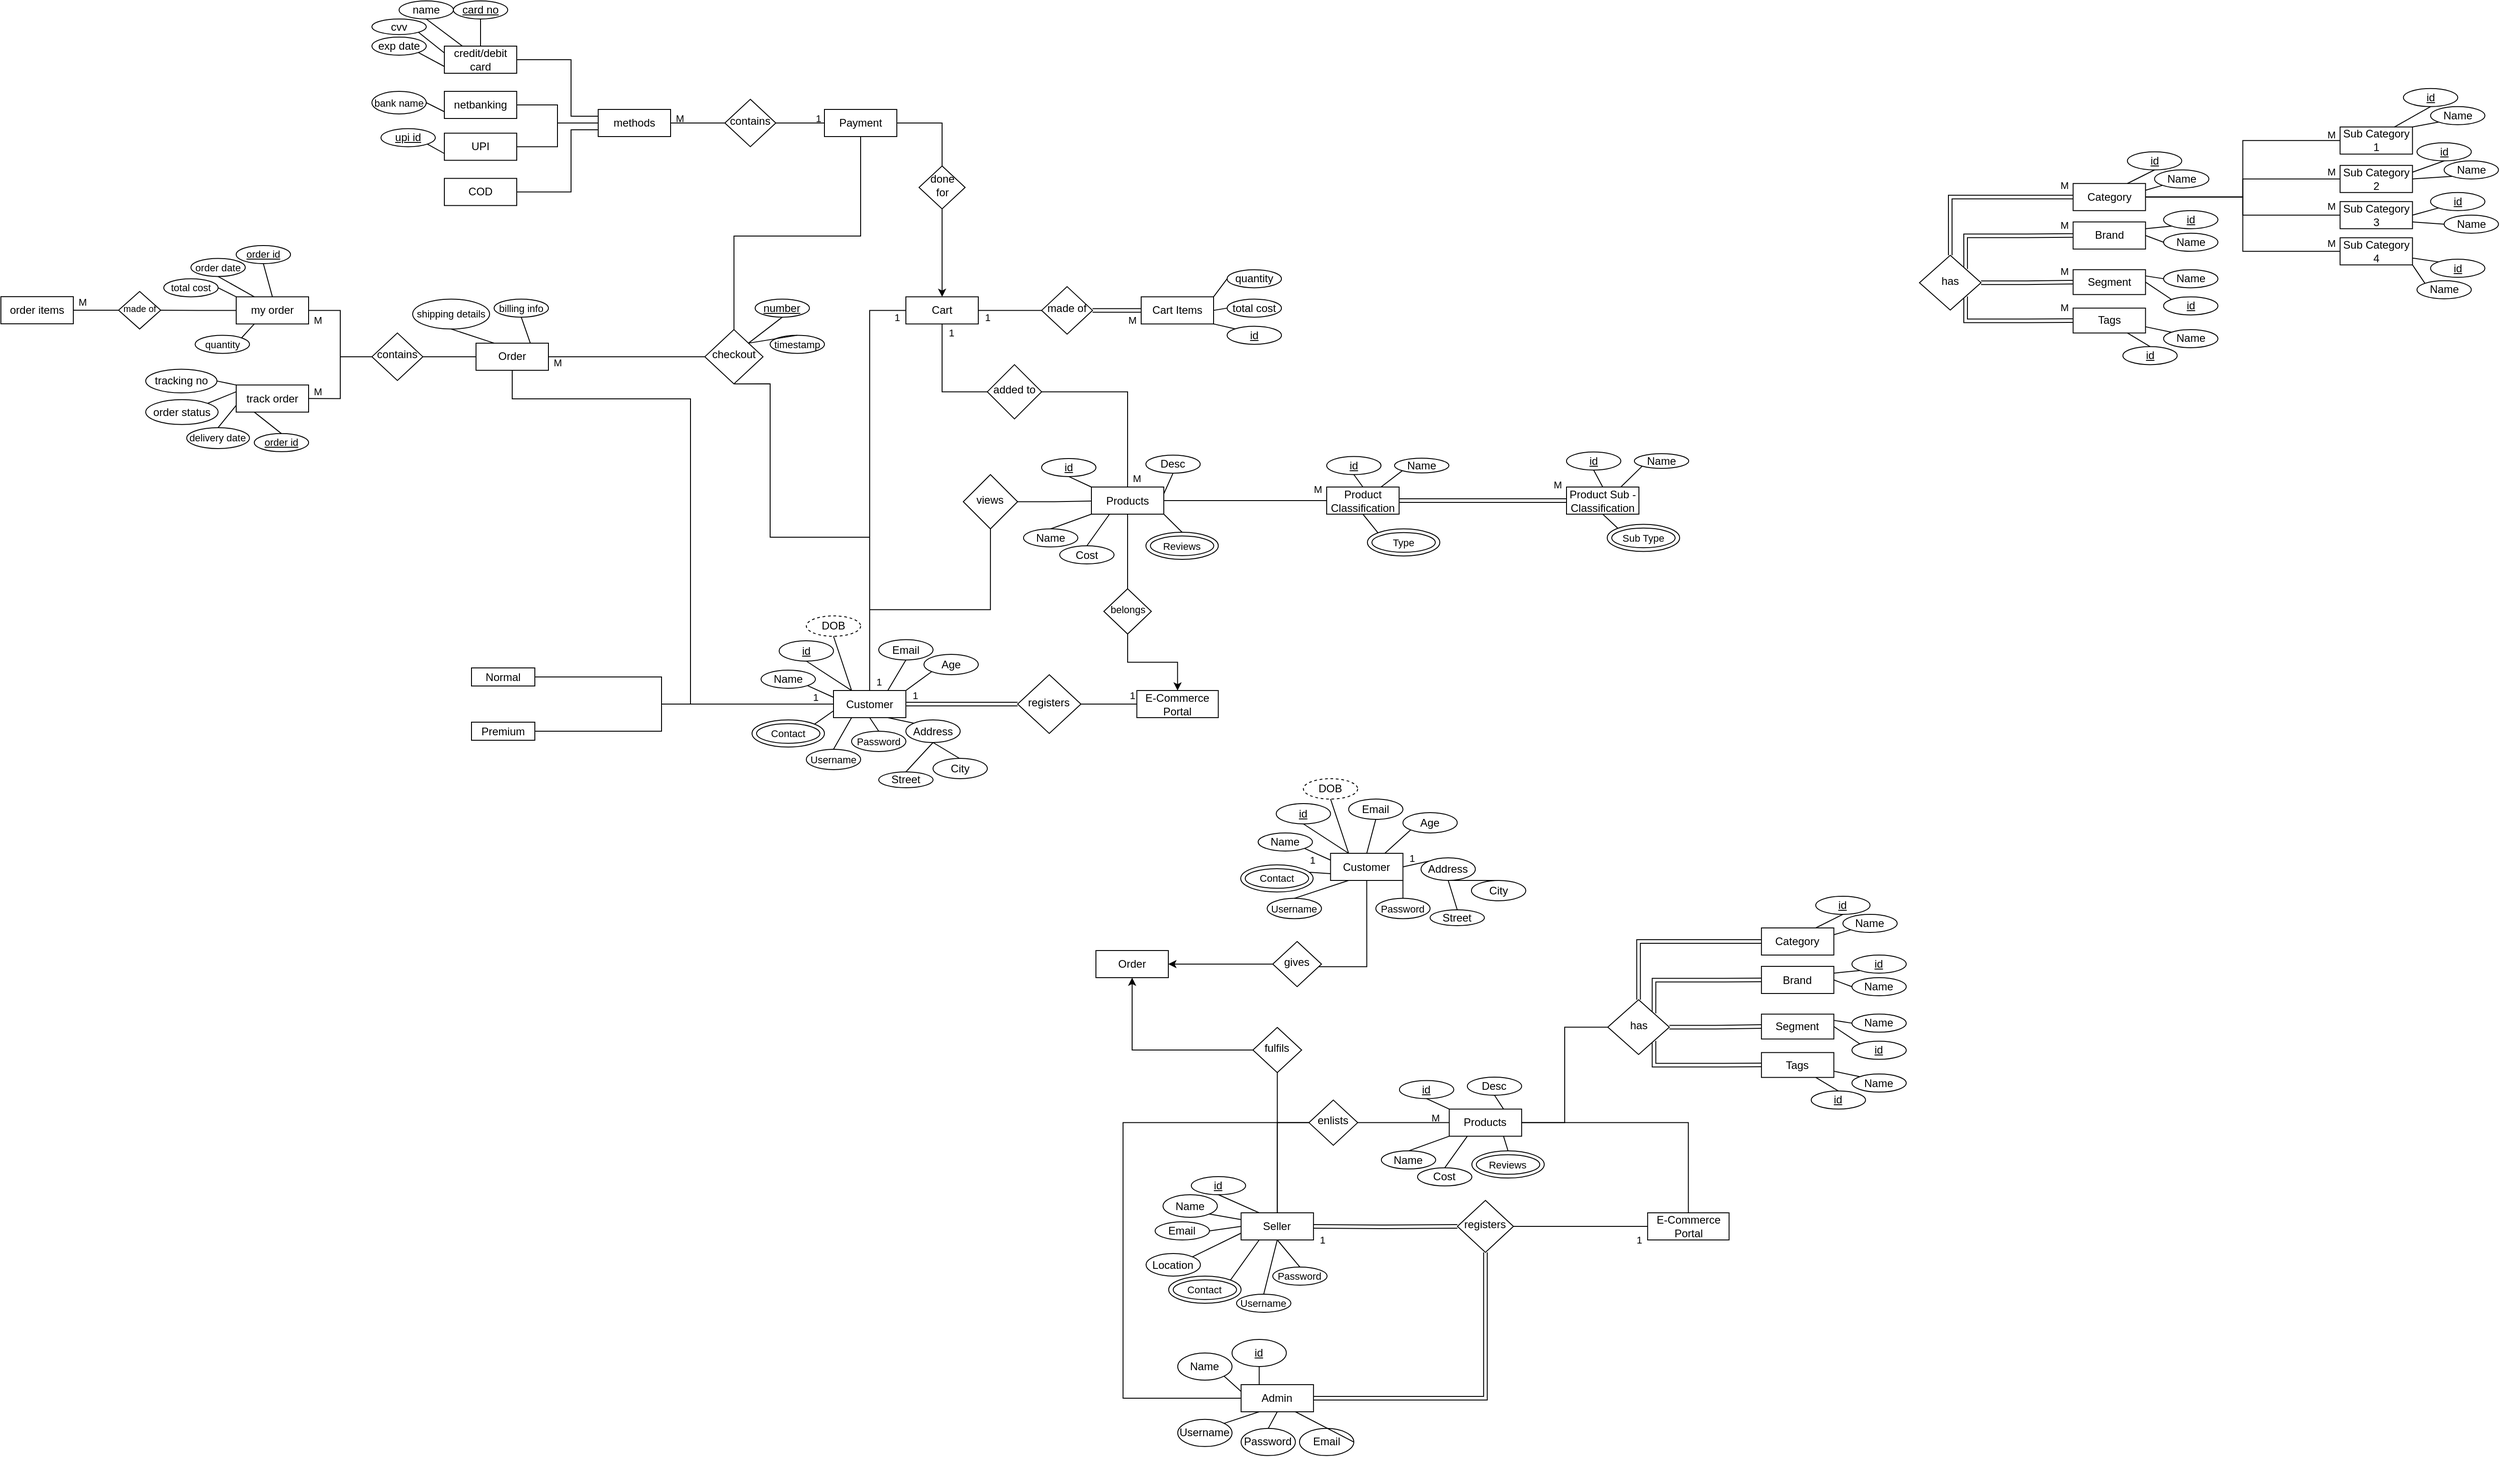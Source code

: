 <mxfile version="14.9.8" type="github">
  <diagram id="C5RBs43oDa-KdzZeNtuy" name="Page-1">
    <mxGraphModel dx="1426" dy="825" grid="1" gridSize="10" guides="1" tooltips="1" connect="1" arrows="1" fold="1" page="1" pageScale="1" pageWidth="3300" pageHeight="2339" background="none" math="0" shadow="0">
      <root>
        <mxCell id="WIyWlLk6GJQsqaUBKTNV-0" />
        <mxCell id="WIyWlLk6GJQsqaUBKTNV-1" parent="WIyWlLk6GJQsqaUBKTNV-0" />
        <mxCell id="XLvopbLPkMRgBaN1qyR0-308" style="edgeStyle=orthogonalEdgeStyle;rounded=0;orthogonalLoop=1;jettySize=auto;html=1;exitX=0.5;exitY=0;exitDx=0;exitDy=0;entryX=0.5;entryY=1;entryDx=0;entryDy=0;fontSize=11;startArrow=none;startFill=0;endArrow=none;endFill=0;strokeColor=#000000;" edge="1" parent="WIyWlLk6GJQsqaUBKTNV-1" source="WIyWlLk6GJQsqaUBKTNV-3" target="XLvopbLPkMRgBaN1qyR0-94">
          <mxGeometry relative="1" as="geometry" />
        </mxCell>
        <mxCell id="XLvopbLPkMRgBaN1qyR0-1" style="edgeStyle=orthogonalEdgeStyle;rounded=0;orthogonalLoop=1;jettySize=auto;html=1;exitX=1;exitY=0.5;exitDx=0;exitDy=0;endArrow=none;endFill=0;" edge="1" parent="WIyWlLk6GJQsqaUBKTNV-1" source="WIyWlLk6GJQsqaUBKTNV-6" target="WIyWlLk6GJQsqaUBKTNV-7">
          <mxGeometry relative="1" as="geometry" />
        </mxCell>
        <mxCell id="WIyWlLk6GJQsqaUBKTNV-6" value="registers" style="rhombus;whiteSpace=wrap;html=1;shadow=0;fontFamily=Helvetica;fontSize=12;align=center;strokeWidth=1;spacing=6;spacingTop=-4;" parent="WIyWlLk6GJQsqaUBKTNV-1" vertex="1">
          <mxGeometry x="1143.44" y="835" width="70" height="65" as="geometry" />
        </mxCell>
        <mxCell id="WIyWlLk6GJQsqaUBKTNV-7" value="E-Commerce Portal" style="rounded=0;whiteSpace=wrap;html=1;fontSize=12;glass=0;strokeWidth=1;shadow=0;" parent="WIyWlLk6GJQsqaUBKTNV-1" vertex="1">
          <mxGeometry x="1275.21" y="852.5" width="90" height="30" as="geometry" />
        </mxCell>
        <mxCell id="XLvopbLPkMRgBaN1qyR0-23" style="edgeStyle=orthogonalEdgeStyle;rounded=0;orthogonalLoop=1;jettySize=auto;html=1;entryX=0;entryY=0.5;entryDx=0;entryDy=0;shape=link;exitX=1;exitY=0.5;exitDx=0;exitDy=0;" edge="1" parent="WIyWlLk6GJQsqaUBKTNV-1" source="WIyWlLk6GJQsqaUBKTNV-3" target="WIyWlLk6GJQsqaUBKTNV-6">
          <mxGeometry relative="1" as="geometry">
            <mxPoint x="1160.0" y="872.5" as="sourcePoint" />
          </mxGeometry>
        </mxCell>
        <mxCell id="XLvopbLPkMRgBaN1qyR0-424" style="edgeStyle=orthogonalEdgeStyle;rounded=0;orthogonalLoop=1;jettySize=auto;html=1;entryX=0;entryY=0.5;entryDx=0;entryDy=0;fontSize=11;startArrow=none;startFill=0;endArrow=none;endFill=0;strokeColor=#000000;" edge="1" parent="WIyWlLk6GJQsqaUBKTNV-1" source="XLvopbLPkMRgBaN1qyR0-24" target="XLvopbLPkMRgBaN1qyR0-423">
          <mxGeometry relative="1" as="geometry" />
        </mxCell>
        <mxCell id="XLvopbLPkMRgBaN1qyR0-570" style="edgeStyle=orthogonalEdgeStyle;rounded=0;sketch=0;jumpStyle=none;jumpSize=7;orthogonalLoop=1;jettySize=auto;html=1;entryX=0.5;entryY=1;entryDx=0;entryDy=0;shadow=0;fontSize=11;startArrow=none;startFill=0;endArrow=none;endFill=0;strokeColor=#000000;" edge="1" parent="WIyWlLk6GJQsqaUBKTNV-1" source="XLvopbLPkMRgBaN1qyR0-24" target="XLvopbLPkMRgBaN1qyR0-568">
          <mxGeometry relative="1" as="geometry" />
        </mxCell>
        <mxCell id="XLvopbLPkMRgBaN1qyR0-24" value="Seller" style="rounded=0;whiteSpace=wrap;html=1;fontSize=12;glass=0;strokeWidth=1;shadow=0;" vertex="1" parent="WIyWlLk6GJQsqaUBKTNV-1">
          <mxGeometry x="1390.4" y="1430" width="80" height="30" as="geometry" />
        </mxCell>
        <mxCell id="XLvopbLPkMRgBaN1qyR0-25" value="&lt;u&gt;id&lt;/u&gt;" style="ellipse;whiteSpace=wrap;html=1;" vertex="1" parent="WIyWlLk6GJQsqaUBKTNV-1">
          <mxGeometry x="1335.4" y="1390" width="60" height="20" as="geometry" />
        </mxCell>
        <mxCell id="XLvopbLPkMRgBaN1qyR0-26" value="Name" style="ellipse;whiteSpace=wrap;html=1;" vertex="1" parent="WIyWlLk6GJQsqaUBKTNV-1">
          <mxGeometry x="1304.15" y="1410" width="60" height="25" as="geometry" />
        </mxCell>
        <mxCell id="XLvopbLPkMRgBaN1qyR0-27" value="Email" style="ellipse;whiteSpace=wrap;html=1;" vertex="1" parent="WIyWlLk6GJQsqaUBKTNV-1">
          <mxGeometry x="1295.42" y="1440" width="60" height="20" as="geometry" />
        </mxCell>
        <mxCell id="XLvopbLPkMRgBaN1qyR0-28" value="Location" style="ellipse;whiteSpace=wrap;html=1;" vertex="1" parent="WIyWlLk6GJQsqaUBKTNV-1">
          <mxGeometry x="1285.43" y="1475" width="60" height="25" as="geometry" />
        </mxCell>
        <mxCell id="XLvopbLPkMRgBaN1qyR0-29" value="Username" style="ellipse;whiteSpace=wrap;html=1;fontSize=11;" vertex="1" parent="WIyWlLk6GJQsqaUBKTNV-1">
          <mxGeometry x="1385.4" y="1520" width="60" height="20" as="geometry" />
        </mxCell>
        <mxCell id="XLvopbLPkMRgBaN1qyR0-30" value="Password" style="ellipse;whiteSpace=wrap;html=1;fontSize=11;" vertex="1" parent="WIyWlLk6GJQsqaUBKTNV-1">
          <mxGeometry x="1425.4" y="1490" width="60" height="20" as="geometry" />
        </mxCell>
        <mxCell id="XLvopbLPkMRgBaN1qyR0-31" value="" style="endArrow=none;html=1;entryX=0.5;entryY=1;entryDx=0;entryDy=0;exitX=0.25;exitY=0;exitDx=0;exitDy=0;" edge="1" parent="WIyWlLk6GJQsqaUBKTNV-1" source="XLvopbLPkMRgBaN1qyR0-24" target="XLvopbLPkMRgBaN1qyR0-25">
          <mxGeometry width="50" height="50" relative="1" as="geometry">
            <mxPoint x="1420.4" y="1425" as="sourcePoint" />
            <mxPoint x="1530.4" y="1455" as="targetPoint" />
          </mxGeometry>
        </mxCell>
        <mxCell id="XLvopbLPkMRgBaN1qyR0-32" value="" style="endArrow=none;html=1;entryX=1;entryY=1;entryDx=0;entryDy=0;exitX=0;exitY=0.25;exitDx=0;exitDy=0;" edge="1" parent="WIyWlLk6GJQsqaUBKTNV-1" source="XLvopbLPkMRgBaN1qyR0-24" target="XLvopbLPkMRgBaN1qyR0-26">
          <mxGeometry width="50" height="50" relative="1" as="geometry">
            <mxPoint x="1387.4" y="1435" as="sourcePoint" />
            <mxPoint x="1380.4" y="1419.01" as="targetPoint" />
          </mxGeometry>
        </mxCell>
        <mxCell id="XLvopbLPkMRgBaN1qyR0-33" value="" style="endArrow=none;html=1;entryX=1;entryY=0.5;entryDx=0;entryDy=0;exitX=0;exitY=0.5;exitDx=0;exitDy=0;" edge="1" parent="WIyWlLk6GJQsqaUBKTNV-1" source="XLvopbLPkMRgBaN1qyR0-24" target="XLvopbLPkMRgBaN1qyR0-27">
          <mxGeometry width="50" height="50" relative="1" as="geometry">
            <mxPoint x="1440.4" y="1445" as="sourcePoint" />
            <mxPoint x="1433.04" y="1429.01" as="targetPoint" />
          </mxGeometry>
        </mxCell>
        <mxCell id="XLvopbLPkMRgBaN1qyR0-34" value="" style="endArrow=none;html=1;entryX=1;entryY=0;entryDx=0;entryDy=0;exitX=0;exitY=0.75;exitDx=0;exitDy=0;" edge="1" parent="WIyWlLk6GJQsqaUBKTNV-1" source="XLvopbLPkMRgBaN1qyR0-24" target="XLvopbLPkMRgBaN1qyR0-28">
          <mxGeometry width="50" height="50" relative="1" as="geometry">
            <mxPoint x="1393.4" y="1474" as="sourcePoint" />
            <mxPoint x="1443.04" y="1439.01" as="targetPoint" />
          </mxGeometry>
        </mxCell>
        <mxCell id="XLvopbLPkMRgBaN1qyR0-35" value="" style="endArrow=none;html=1;entryX=0.5;entryY=0;entryDx=0;entryDy=0;exitX=0.5;exitY=1;exitDx=0;exitDy=0;" edge="1" parent="WIyWlLk6GJQsqaUBKTNV-1" source="XLvopbLPkMRgBaN1qyR0-24" target="XLvopbLPkMRgBaN1qyR0-29">
          <mxGeometry width="50" height="50" relative="1" as="geometry">
            <mxPoint x="1460.4" y="1465" as="sourcePoint" />
            <mxPoint x="1453.04" y="1449.01" as="targetPoint" />
          </mxGeometry>
        </mxCell>
        <mxCell id="XLvopbLPkMRgBaN1qyR0-36" value="" style="endArrow=none;html=1;entryX=0.5;entryY=1;entryDx=0;entryDy=0;exitX=0.5;exitY=0;exitDx=0;exitDy=0;" edge="1" parent="WIyWlLk6GJQsqaUBKTNV-1" source="XLvopbLPkMRgBaN1qyR0-30" target="XLvopbLPkMRgBaN1qyR0-24">
          <mxGeometry width="50" height="50" relative="1" as="geometry">
            <mxPoint x="1470.4" y="1475" as="sourcePoint" />
            <mxPoint x="1463.04" y="1459.01" as="targetPoint" />
          </mxGeometry>
        </mxCell>
        <mxCell id="XLvopbLPkMRgBaN1qyR0-76" style="edgeStyle=orthogonalEdgeStyle;rounded=0;orthogonalLoop=1;jettySize=auto;html=1;exitX=0.5;exitY=0;exitDx=0;exitDy=0;entryX=0;entryY=0.5;entryDx=0;entryDy=0;startArrow=none;startFill=0;endArrow=none;endFill=0;strokeColor=#000000;shape=link;" edge="1" parent="WIyWlLk6GJQsqaUBKTNV-1" source="XLvopbLPkMRgBaN1qyR0-99" target="XLvopbLPkMRgBaN1qyR0-71">
          <mxGeometry relative="1" as="geometry">
            <mxPoint x="2194.79" y="404.69" as="sourcePoint" />
          </mxGeometry>
        </mxCell>
        <mxCell id="XLvopbLPkMRgBaN1qyR0-334" style="edgeStyle=orthogonalEdgeStyle;rounded=0;orthogonalLoop=1;jettySize=auto;html=1;exitX=0.5;exitY=1;exitDx=0;exitDy=0;entryX=0.5;entryY=0;entryDx=0;entryDy=0;fontSize=11;startArrow=none;startFill=0;endArrow=none;endFill=0;strokeColor=#000000;" edge="1" parent="WIyWlLk6GJQsqaUBKTNV-1" source="XLvopbLPkMRgBaN1qyR0-50" target="XLvopbLPkMRgBaN1qyR0-333">
          <mxGeometry relative="1" as="geometry" />
        </mxCell>
        <mxCell id="XLvopbLPkMRgBaN1qyR0-343" style="edgeStyle=orthogonalEdgeStyle;rounded=0;orthogonalLoop=1;jettySize=auto;html=1;entryX=1;entryY=0.5;entryDx=0;entryDy=0;fontSize=11;startArrow=none;startFill=0;endArrow=none;endFill=0;strokeColor=#000000;" edge="1" parent="WIyWlLk6GJQsqaUBKTNV-1" source="XLvopbLPkMRgBaN1qyR0-50" target="XLvopbLPkMRgBaN1qyR0-341">
          <mxGeometry relative="1" as="geometry">
            <Array as="points">
              <mxPoint x="1265" y="522" />
            </Array>
          </mxGeometry>
        </mxCell>
        <mxCell id="XLvopbLPkMRgBaN1qyR0-506" style="edgeStyle=orthogonalEdgeStyle;rounded=0;orthogonalLoop=1;jettySize=auto;html=1;entryX=0;entryY=0.5;entryDx=0;entryDy=0;fontSize=11;startArrow=none;startFill=0;endArrow=none;endFill=0;strokeColor=#000000;" edge="1" parent="WIyWlLk6GJQsqaUBKTNV-1" source="XLvopbLPkMRgBaN1qyR0-50" target="XLvopbLPkMRgBaN1qyR0-505">
          <mxGeometry relative="1" as="geometry" />
        </mxCell>
        <mxCell id="XLvopbLPkMRgBaN1qyR0-50" value="Products" style="rounded=0;whiteSpace=wrap;html=1;fontSize=12;glass=0;strokeWidth=1;shadow=0;" vertex="1" parent="WIyWlLk6GJQsqaUBKTNV-1">
          <mxGeometry x="1225" y="627.5" width="80" height="30" as="geometry" />
        </mxCell>
        <mxCell id="XLvopbLPkMRgBaN1qyR0-160" style="edgeStyle=orthogonalEdgeStyle;rounded=0;orthogonalLoop=1;jettySize=auto;html=1;exitX=1;exitY=0.5;exitDx=0;exitDy=0;entryX=0;entryY=0.5;entryDx=0;entryDy=0;startArrow=none;startFill=0;endArrow=none;endFill=0;strokeColor=#000000;" edge="1" parent="WIyWlLk6GJQsqaUBKTNV-1" source="XLvopbLPkMRgBaN1qyR0-51" target="XLvopbLPkMRgBaN1qyR0-159">
          <mxGeometry relative="1" as="geometry" />
        </mxCell>
        <mxCell id="XLvopbLPkMRgBaN1qyR0-51" value="Cart" style="rounded=0;whiteSpace=wrap;html=1;fontSize=12;glass=0;strokeWidth=1;shadow=0;" vertex="1" parent="WIyWlLk6GJQsqaUBKTNV-1">
          <mxGeometry x="1020" y="417.19" width="80" height="30" as="geometry" />
        </mxCell>
        <mxCell id="XLvopbLPkMRgBaN1qyR0-54" value="&lt;u&gt;id&lt;/u&gt;" style="ellipse;whiteSpace=wrap;html=1;" vertex="1" parent="WIyWlLk6GJQsqaUBKTNV-1">
          <mxGeometry x="1170" y="595.94" width="60" height="20" as="geometry" />
        </mxCell>
        <mxCell id="XLvopbLPkMRgBaN1qyR0-55" value="" style="endArrow=none;html=1;entryX=0.5;entryY=1;entryDx=0;entryDy=0;exitX=0;exitY=0;exitDx=0;exitDy=0;" edge="1" parent="WIyWlLk6GJQsqaUBKTNV-1" target="XLvopbLPkMRgBaN1qyR0-54" source="XLvopbLPkMRgBaN1qyR0-50">
          <mxGeometry width="50" height="50" relative="1" as="geometry">
            <mxPoint x="1250" y="627.5" as="sourcePoint" />
            <mxPoint x="1370" y="652.5" as="targetPoint" />
          </mxGeometry>
        </mxCell>
        <mxCell id="XLvopbLPkMRgBaN1qyR0-59" value="" style="endArrow=none;html=1;entryX=0;entryY=1;entryDx=0;entryDy=0;exitX=0.5;exitY=0;exitDx=0;exitDy=0;" edge="1" parent="WIyWlLk6GJQsqaUBKTNV-1" source="XLvopbLPkMRgBaN1qyR0-60" target="XLvopbLPkMRgBaN1qyR0-50">
          <mxGeometry width="50" height="50" relative="1" as="geometry">
            <mxPoint x="1210" y="672.5" as="sourcePoint" />
            <mxPoint x="1260" y="617.5" as="targetPoint" />
          </mxGeometry>
        </mxCell>
        <mxCell id="XLvopbLPkMRgBaN1qyR0-60" value="Name" style="ellipse;whiteSpace=wrap;html=1;" vertex="1" parent="WIyWlLk6GJQsqaUBKTNV-1">
          <mxGeometry x="1150" y="673.75" width="60" height="20" as="geometry" />
        </mxCell>
        <mxCell id="XLvopbLPkMRgBaN1qyR0-61" value="Cost" style="ellipse;whiteSpace=wrap;html=1;" vertex="1" parent="WIyWlLk6GJQsqaUBKTNV-1">
          <mxGeometry x="1190" y="692.5" width="60" height="20" as="geometry" />
        </mxCell>
        <mxCell id="XLvopbLPkMRgBaN1qyR0-62" value="" style="endArrow=none;html=1;exitX=0.5;exitY=0;exitDx=0;exitDy=0;entryX=0.25;entryY=1;entryDx=0;entryDy=0;" edge="1" parent="WIyWlLk6GJQsqaUBKTNV-1" source="XLvopbLPkMRgBaN1qyR0-61" target="XLvopbLPkMRgBaN1qyR0-50">
          <mxGeometry width="50" height="50" relative="1" as="geometry">
            <mxPoint x="1260" y="637.5" as="sourcePoint" />
            <mxPoint x="1230" y="617.5" as="targetPoint" />
          </mxGeometry>
        </mxCell>
        <mxCell id="XLvopbLPkMRgBaN1qyR0-63" value="Desc" style="ellipse;whiteSpace=wrap;html=1;" vertex="1" parent="WIyWlLk6GJQsqaUBKTNV-1">
          <mxGeometry x="1285.21" y="592.19" width="60" height="20" as="geometry" />
        </mxCell>
        <mxCell id="XLvopbLPkMRgBaN1qyR0-64" value="" style="endArrow=none;html=1;entryX=0.5;entryY=1;entryDx=0;entryDy=0;exitX=1;exitY=0.25;exitDx=0;exitDy=0;" edge="1" parent="WIyWlLk6GJQsqaUBKTNV-1" source="XLvopbLPkMRgBaN1qyR0-50" target="XLvopbLPkMRgBaN1qyR0-63">
          <mxGeometry width="50" height="50" relative="1" as="geometry">
            <mxPoint x="1270" y="627.5" as="sourcePoint" />
            <mxPoint x="1230" y="617.5" as="targetPoint" />
          </mxGeometry>
        </mxCell>
        <mxCell id="XLvopbLPkMRgBaN1qyR0-108" style="edgeStyle=orthogonalEdgeStyle;rounded=0;orthogonalLoop=1;jettySize=auto;html=1;entryX=0;entryY=0.5;entryDx=0;entryDy=0;startArrow=none;startFill=0;endArrow=none;endFill=0;strokeColor=#000000;" edge="1" parent="WIyWlLk6GJQsqaUBKTNV-1" source="XLvopbLPkMRgBaN1qyR0-71" target="XLvopbLPkMRgBaN1qyR0-105">
          <mxGeometry relative="1" as="geometry" />
        </mxCell>
        <mxCell id="XLvopbLPkMRgBaN1qyR0-110" style="edgeStyle=orthogonalEdgeStyle;rounded=0;orthogonalLoop=1;jettySize=auto;html=1;exitX=1;exitY=0.5;exitDx=0;exitDy=0;entryX=0;entryY=0.5;entryDx=0;entryDy=0;startArrow=none;startFill=0;endArrow=none;endFill=0;strokeColor=#000000;" edge="1" parent="WIyWlLk6GJQsqaUBKTNV-1" source="XLvopbLPkMRgBaN1qyR0-71" target="XLvopbLPkMRgBaN1qyR0-109">
          <mxGeometry relative="1" as="geometry" />
        </mxCell>
        <mxCell id="XLvopbLPkMRgBaN1qyR0-112" style="edgeStyle=orthogonalEdgeStyle;rounded=0;orthogonalLoop=1;jettySize=auto;html=1;exitX=1;exitY=0.5;exitDx=0;exitDy=0;entryX=0;entryY=0.5;entryDx=0;entryDy=0;startArrow=none;startFill=0;endArrow=none;endFill=0;strokeColor=#000000;" edge="1" parent="WIyWlLk6GJQsqaUBKTNV-1" source="XLvopbLPkMRgBaN1qyR0-71" target="XLvopbLPkMRgBaN1qyR0-111">
          <mxGeometry relative="1" as="geometry" />
        </mxCell>
        <mxCell id="XLvopbLPkMRgBaN1qyR0-114" style="edgeStyle=orthogonalEdgeStyle;rounded=0;orthogonalLoop=1;jettySize=auto;html=1;exitX=1;exitY=0.5;exitDx=0;exitDy=0;entryX=0;entryY=0.5;entryDx=0;entryDy=0;startArrow=none;startFill=0;endArrow=none;endFill=0;strokeColor=#000000;" edge="1" parent="WIyWlLk6GJQsqaUBKTNV-1" source="XLvopbLPkMRgBaN1qyR0-71" target="XLvopbLPkMRgBaN1qyR0-113">
          <mxGeometry relative="1" as="geometry" />
        </mxCell>
        <mxCell id="XLvopbLPkMRgBaN1qyR0-71" value="Category" style="rounded=0;whiteSpace=wrap;html=1;fontSize=12;glass=0;strokeWidth=1;shadow=0;" vertex="1" parent="WIyWlLk6GJQsqaUBKTNV-1">
          <mxGeometry x="2309.79" y="291.88" width="80" height="30" as="geometry" />
        </mxCell>
        <mxCell id="XLvopbLPkMRgBaN1qyR0-72" value="Brand" style="rounded=0;whiteSpace=wrap;html=1;fontSize=12;glass=0;strokeWidth=1;shadow=0;" vertex="1" parent="WIyWlLk6GJQsqaUBKTNV-1">
          <mxGeometry x="2309.79" y="334.38" width="80" height="30" as="geometry" />
        </mxCell>
        <mxCell id="XLvopbLPkMRgBaN1qyR0-73" value="Segment" style="rounded=0;whiteSpace=wrap;html=1;fontSize=12;glass=0;strokeWidth=1;shadow=0;" vertex="1" parent="WIyWlLk6GJQsqaUBKTNV-1">
          <mxGeometry x="2309.79" y="387.19" width="80" height="27.5" as="geometry" />
        </mxCell>
        <mxCell id="XLvopbLPkMRgBaN1qyR0-79" value="&lt;u&gt;id&lt;/u&gt;" style="ellipse;whiteSpace=wrap;html=1;" vertex="1" parent="WIyWlLk6GJQsqaUBKTNV-1">
          <mxGeometry x="2369.79" y="256.88" width="60" height="20" as="geometry" />
        </mxCell>
        <mxCell id="XLvopbLPkMRgBaN1qyR0-80" value="" style="endArrow=none;html=1;entryX=0.5;entryY=1;entryDx=0;entryDy=0;exitX=0.75;exitY=0;exitDx=0;exitDy=0;" edge="1" parent="WIyWlLk6GJQsqaUBKTNV-1" target="XLvopbLPkMRgBaN1qyR0-79" source="XLvopbLPkMRgBaN1qyR0-71">
          <mxGeometry width="50" height="50" relative="1" as="geometry">
            <mxPoint x="2419.79" y="256.88" as="sourcePoint" />
            <mxPoint x="2539.79" y="281.88" as="targetPoint" />
          </mxGeometry>
        </mxCell>
        <mxCell id="XLvopbLPkMRgBaN1qyR0-81" value="Name" style="ellipse;whiteSpace=wrap;html=1;" vertex="1" parent="WIyWlLk6GJQsqaUBKTNV-1">
          <mxGeometry x="2399.79" y="276.88" width="60" height="20" as="geometry" />
        </mxCell>
        <mxCell id="XLvopbLPkMRgBaN1qyR0-82" value="" style="endArrow=none;html=1;entryX=0;entryY=1;entryDx=0;entryDy=0;exitX=1;exitY=0.25;exitDx=0;exitDy=0;" edge="1" parent="WIyWlLk6GJQsqaUBKTNV-1" source="XLvopbLPkMRgBaN1qyR0-71" target="XLvopbLPkMRgBaN1qyR0-81">
          <mxGeometry width="50" height="50" relative="1" as="geometry">
            <mxPoint x="2379.79" y="301.88" as="sourcePoint" />
            <mxPoint x="2409.79" y="286.88" as="targetPoint" />
          </mxGeometry>
        </mxCell>
        <mxCell id="XLvopbLPkMRgBaN1qyR0-83" value="&lt;u&gt;id&lt;/u&gt;" style="ellipse;whiteSpace=wrap;html=1;" vertex="1" parent="WIyWlLk6GJQsqaUBKTNV-1">
          <mxGeometry x="2409.79" y="321.88" width="60" height="20" as="geometry" />
        </mxCell>
        <mxCell id="XLvopbLPkMRgBaN1qyR0-84" value="" style="endArrow=none;html=1;entryX=0;entryY=1;entryDx=0;entryDy=0;exitX=1;exitY=0.25;exitDx=0;exitDy=0;" edge="1" parent="WIyWlLk6GJQsqaUBKTNV-1" target="XLvopbLPkMRgBaN1qyR0-83" source="XLvopbLPkMRgBaN1qyR0-72">
          <mxGeometry width="50" height="50" relative="1" as="geometry">
            <mxPoint x="2399.79" y="351.88" as="sourcePoint" />
            <mxPoint x="2569.79" y="341.88" as="targetPoint" />
          </mxGeometry>
        </mxCell>
        <mxCell id="XLvopbLPkMRgBaN1qyR0-85" value="Name" style="ellipse;whiteSpace=wrap;html=1;" vertex="1" parent="WIyWlLk6GJQsqaUBKTNV-1">
          <mxGeometry x="2409.79" y="346.88" width="60" height="20" as="geometry" />
        </mxCell>
        <mxCell id="XLvopbLPkMRgBaN1qyR0-86" value="" style="endArrow=none;html=1;entryX=0;entryY=0.5;entryDx=0;entryDy=0;exitX=1;exitY=0.5;exitDx=0;exitDy=0;" edge="1" parent="WIyWlLk6GJQsqaUBKTNV-1" target="XLvopbLPkMRgBaN1qyR0-85" source="XLvopbLPkMRgBaN1qyR0-72">
          <mxGeometry width="50" height="50" relative="1" as="geometry">
            <mxPoint x="2419.79" y="359.38" as="sourcePoint" />
            <mxPoint x="2439.79" y="346.88" as="targetPoint" />
          </mxGeometry>
        </mxCell>
        <mxCell id="XLvopbLPkMRgBaN1qyR0-88" value="&lt;u&gt;id&lt;/u&gt;" style="ellipse;whiteSpace=wrap;html=1;" vertex="1" parent="WIyWlLk6GJQsqaUBKTNV-1">
          <mxGeometry x="2409.79" y="417.19" width="60" height="20" as="geometry" />
        </mxCell>
        <mxCell id="XLvopbLPkMRgBaN1qyR0-89" value="" style="endArrow=none;html=1;entryX=0;entryY=0;entryDx=0;entryDy=0;exitX=1;exitY=0.5;exitDx=0;exitDy=0;" edge="1" parent="WIyWlLk6GJQsqaUBKTNV-1" target="XLvopbLPkMRgBaN1qyR0-88" source="XLvopbLPkMRgBaN1qyR0-73">
          <mxGeometry width="50" height="50" relative="1" as="geometry">
            <mxPoint x="2409.79" y="422.19" as="sourcePoint" />
            <mxPoint x="2579.79" y="412.19" as="targetPoint" />
          </mxGeometry>
        </mxCell>
        <mxCell id="XLvopbLPkMRgBaN1qyR0-90" value="Name" style="ellipse;whiteSpace=wrap;html=1;" vertex="1" parent="WIyWlLk6GJQsqaUBKTNV-1">
          <mxGeometry x="2409.79" y="387.19" width="60" height="20" as="geometry" />
        </mxCell>
        <mxCell id="XLvopbLPkMRgBaN1qyR0-91" value="" style="endArrow=none;html=1;entryX=0;entryY=0.5;entryDx=0;entryDy=0;exitX=1;exitY=0.25;exitDx=0;exitDy=0;" edge="1" parent="WIyWlLk6GJQsqaUBKTNV-1" target="XLvopbLPkMRgBaN1qyR0-90" source="XLvopbLPkMRgBaN1qyR0-73">
          <mxGeometry width="50" height="50" relative="1" as="geometry">
            <mxPoint x="2429.79" y="429.69" as="sourcePoint" />
            <mxPoint x="2449.79" y="417.19" as="targetPoint" />
          </mxGeometry>
        </mxCell>
        <mxCell id="XLvopbLPkMRgBaN1qyR0-96" style="edgeStyle=orthogonalEdgeStyle;rounded=0;orthogonalLoop=1;jettySize=auto;html=1;startArrow=none;startFill=0;endArrow=none;endFill=0;strokeColor=#000000;" edge="1" parent="WIyWlLk6GJQsqaUBKTNV-1" source="XLvopbLPkMRgBaN1qyR0-94">
          <mxGeometry relative="1" as="geometry">
            <mxPoint x="1225" y="643" as="targetPoint" />
          </mxGeometry>
        </mxCell>
        <mxCell id="XLvopbLPkMRgBaN1qyR0-94" value="views" style="rhombus;whiteSpace=wrap;html=1;shadow=0;fontFamily=Helvetica;fontSize=12;align=center;strokeWidth=1;spacing=6;spacingTop=-4;" vertex="1" parent="WIyWlLk6GJQsqaUBKTNV-1">
          <mxGeometry x="1083.44" y="613.75" width="60" height="60" as="geometry" />
        </mxCell>
        <mxCell id="XLvopbLPkMRgBaN1qyR0-309" style="edgeStyle=orthogonalEdgeStyle;rounded=0;orthogonalLoop=1;jettySize=auto;html=1;exitX=1;exitY=0;exitDx=0;exitDy=0;entryX=0;entryY=0.5;entryDx=0;entryDy=0;fontSize=11;startArrow=none;startFill=0;endArrow=none;endFill=0;strokeColor=#000000;shape=link;" edge="1" parent="WIyWlLk6GJQsqaUBKTNV-1" source="XLvopbLPkMRgBaN1qyR0-99" target="XLvopbLPkMRgBaN1qyR0-72">
          <mxGeometry relative="1" as="geometry">
            <Array as="points">
              <mxPoint x="2190.79" y="349.69" />
              <mxPoint x="2258.79" y="349.69" />
            </Array>
          </mxGeometry>
        </mxCell>
        <mxCell id="XLvopbLPkMRgBaN1qyR0-310" style="edgeStyle=orthogonalEdgeStyle;rounded=0;orthogonalLoop=1;jettySize=auto;html=1;exitX=1;exitY=0.5;exitDx=0;exitDy=0;entryX=0;entryY=0.5;entryDx=0;entryDy=0;fontSize=11;startArrow=none;startFill=0;endArrow=none;endFill=0;strokeColor=#000000;shape=link;" edge="1" parent="WIyWlLk6GJQsqaUBKTNV-1" source="XLvopbLPkMRgBaN1qyR0-99" target="XLvopbLPkMRgBaN1qyR0-73">
          <mxGeometry relative="1" as="geometry" />
        </mxCell>
        <mxCell id="XLvopbLPkMRgBaN1qyR0-312" style="edgeStyle=orthogonalEdgeStyle;shape=link;rounded=0;orthogonalLoop=1;jettySize=auto;html=1;exitX=1;exitY=1;exitDx=0;exitDy=0;entryX=0;entryY=0.5;entryDx=0;entryDy=0;fontSize=11;startArrow=none;startFill=0;endArrow=none;endFill=0;strokeColor=#000000;" edge="1" parent="WIyWlLk6GJQsqaUBKTNV-1" source="XLvopbLPkMRgBaN1qyR0-99" target="XLvopbLPkMRgBaN1qyR0-311">
          <mxGeometry relative="1" as="geometry">
            <Array as="points">
              <mxPoint x="2190.79" y="443.69" />
              <mxPoint x="2258.79" y="443.69" />
            </Array>
          </mxGeometry>
        </mxCell>
        <mxCell id="XLvopbLPkMRgBaN1qyR0-99" value="has" style="rhombus;whiteSpace=wrap;html=1;shadow=0;fontFamily=Helvetica;fontSize=12;align=center;strokeWidth=1;spacing=6;spacingTop=-4;" vertex="1" parent="WIyWlLk6GJQsqaUBKTNV-1">
          <mxGeometry x="2140" y="371.26" width="68.06" height="60.62" as="geometry" />
        </mxCell>
        <mxCell id="XLvopbLPkMRgBaN1qyR0-105" value="Sub Category 1" style="rounded=0;whiteSpace=wrap;html=1;fontSize=12;glass=0;strokeWidth=1;shadow=0;" vertex="1" parent="WIyWlLk6GJQsqaUBKTNV-1">
          <mxGeometry x="2604.79" y="229.38" width="80" height="30" as="geometry" />
        </mxCell>
        <mxCell id="XLvopbLPkMRgBaN1qyR0-109" value="Sub Category 2" style="rounded=0;whiteSpace=wrap;html=1;fontSize=12;glass=0;strokeWidth=1;shadow=0;" vertex="1" parent="WIyWlLk6GJQsqaUBKTNV-1">
          <mxGeometry x="2604.79" y="271.88" width="80" height="30" as="geometry" />
        </mxCell>
        <mxCell id="XLvopbLPkMRgBaN1qyR0-111" value="Sub Category 3" style="rounded=0;whiteSpace=wrap;html=1;fontSize=12;glass=0;strokeWidth=1;shadow=0;" vertex="1" parent="WIyWlLk6GJQsqaUBKTNV-1">
          <mxGeometry x="2604.79" y="311.88" width="80" height="30" as="geometry" />
        </mxCell>
        <mxCell id="XLvopbLPkMRgBaN1qyR0-113" value="Sub Category 4" style="rounded=0;whiteSpace=wrap;html=1;fontSize=12;glass=0;strokeWidth=1;shadow=0;" vertex="1" parent="WIyWlLk6GJQsqaUBKTNV-1">
          <mxGeometry x="2604.79" y="351.88" width="80" height="30" as="geometry" />
        </mxCell>
        <mxCell id="XLvopbLPkMRgBaN1qyR0-115" value="&lt;u&gt;id&lt;/u&gt;" style="ellipse;whiteSpace=wrap;html=1;" vertex="1" parent="WIyWlLk6GJQsqaUBKTNV-1">
          <mxGeometry x="2674.79" y="186.88" width="60" height="20" as="geometry" />
        </mxCell>
        <mxCell id="XLvopbLPkMRgBaN1qyR0-116" value="" style="endArrow=none;html=1;entryX=0.5;entryY=1;entryDx=0;entryDy=0;exitX=0.75;exitY=0;exitDx=0;exitDy=0;" edge="1" parent="WIyWlLk6GJQsqaUBKTNV-1" target="XLvopbLPkMRgBaN1qyR0-115" source="XLvopbLPkMRgBaN1qyR0-105">
          <mxGeometry width="50" height="50" relative="1" as="geometry">
            <mxPoint x="2674.79" y="221.88" as="sourcePoint" />
            <mxPoint x="2844.79" y="211.88" as="targetPoint" />
          </mxGeometry>
        </mxCell>
        <mxCell id="XLvopbLPkMRgBaN1qyR0-117" value="Name" style="ellipse;whiteSpace=wrap;html=1;" vertex="1" parent="WIyWlLk6GJQsqaUBKTNV-1">
          <mxGeometry x="2704.79" y="206.88" width="60" height="20" as="geometry" />
        </mxCell>
        <mxCell id="XLvopbLPkMRgBaN1qyR0-118" value="" style="endArrow=none;html=1;entryX=0;entryY=1;entryDx=0;entryDy=0;exitX=1;exitY=0;exitDx=0;exitDy=0;" edge="1" parent="WIyWlLk6GJQsqaUBKTNV-1" target="XLvopbLPkMRgBaN1qyR0-117" source="XLvopbLPkMRgBaN1qyR0-105">
          <mxGeometry width="50" height="50" relative="1" as="geometry">
            <mxPoint x="2694.79" y="229.38" as="sourcePoint" />
            <mxPoint x="2714.79" y="216.88" as="targetPoint" />
          </mxGeometry>
        </mxCell>
        <mxCell id="XLvopbLPkMRgBaN1qyR0-119" value="&lt;u&gt;id&lt;/u&gt;" style="ellipse;whiteSpace=wrap;html=1;" vertex="1" parent="WIyWlLk6GJQsqaUBKTNV-1">
          <mxGeometry x="2689.79" y="246.88" width="60" height="20" as="geometry" />
        </mxCell>
        <mxCell id="XLvopbLPkMRgBaN1qyR0-120" value="" style="endArrow=none;html=1;entryX=0.5;entryY=1;entryDx=0;entryDy=0;exitX=1;exitY=0.25;exitDx=0;exitDy=0;" edge="1" parent="WIyWlLk6GJQsqaUBKTNV-1" target="XLvopbLPkMRgBaN1qyR0-119" source="XLvopbLPkMRgBaN1qyR0-109">
          <mxGeometry width="50" height="50" relative="1" as="geometry">
            <mxPoint x="2689.79" y="281.88" as="sourcePoint" />
            <mxPoint x="2859.79" y="271.88" as="targetPoint" />
          </mxGeometry>
        </mxCell>
        <mxCell id="XLvopbLPkMRgBaN1qyR0-121" value="Name" style="ellipse;whiteSpace=wrap;html=1;" vertex="1" parent="WIyWlLk6GJQsqaUBKTNV-1">
          <mxGeometry x="2719.79" y="266.88" width="60" height="20" as="geometry" />
        </mxCell>
        <mxCell id="XLvopbLPkMRgBaN1qyR0-122" value="" style="endArrow=none;html=1;entryX=0;entryY=1;entryDx=0;entryDy=0;exitX=1;exitY=0.5;exitDx=0;exitDy=0;" edge="1" parent="WIyWlLk6GJQsqaUBKTNV-1" target="XLvopbLPkMRgBaN1qyR0-121" source="XLvopbLPkMRgBaN1qyR0-109">
          <mxGeometry width="50" height="50" relative="1" as="geometry">
            <mxPoint x="2694.79" y="289.38" as="sourcePoint" />
            <mxPoint x="2729.79" y="276.88" as="targetPoint" />
          </mxGeometry>
        </mxCell>
        <mxCell id="XLvopbLPkMRgBaN1qyR0-131" value="&lt;u&gt;id&lt;/u&gt;" style="ellipse;whiteSpace=wrap;html=1;" vertex="1" parent="WIyWlLk6GJQsqaUBKTNV-1">
          <mxGeometry x="2704.79" y="301.88" width="60" height="20" as="geometry" />
        </mxCell>
        <mxCell id="XLvopbLPkMRgBaN1qyR0-132" value="" style="endArrow=none;html=1;entryX=0;entryY=1;entryDx=0;entryDy=0;exitX=1;exitY=0.5;exitDx=0;exitDy=0;" edge="1" parent="WIyWlLk6GJQsqaUBKTNV-1" target="XLvopbLPkMRgBaN1qyR0-131" source="XLvopbLPkMRgBaN1qyR0-111">
          <mxGeometry width="50" height="50" relative="1" as="geometry">
            <mxPoint x="2689.79" y="334.38" as="sourcePoint" />
            <mxPoint x="2859.79" y="324.38" as="targetPoint" />
          </mxGeometry>
        </mxCell>
        <mxCell id="XLvopbLPkMRgBaN1qyR0-133" value="Name" style="ellipse;whiteSpace=wrap;html=1;" vertex="1" parent="WIyWlLk6GJQsqaUBKTNV-1">
          <mxGeometry x="2719.79" y="326.88" width="60" height="20" as="geometry" />
        </mxCell>
        <mxCell id="XLvopbLPkMRgBaN1qyR0-134" value="" style="endArrow=none;html=1;entryX=0;entryY=0.5;entryDx=0;entryDy=0;exitX=1;exitY=0.75;exitDx=0;exitDy=0;" edge="1" parent="WIyWlLk6GJQsqaUBKTNV-1" target="XLvopbLPkMRgBaN1qyR0-133" source="XLvopbLPkMRgBaN1qyR0-111">
          <mxGeometry width="50" height="50" relative="1" as="geometry">
            <mxPoint x="2709.79" y="341.88" as="sourcePoint" />
            <mxPoint x="2729.79" y="329.38" as="targetPoint" />
          </mxGeometry>
        </mxCell>
        <mxCell id="XLvopbLPkMRgBaN1qyR0-135" value="&lt;u&gt;id&lt;/u&gt;" style="ellipse;whiteSpace=wrap;html=1;" vertex="1" parent="WIyWlLk6GJQsqaUBKTNV-1">
          <mxGeometry x="2704.79" y="375.63" width="60" height="20" as="geometry" />
        </mxCell>
        <mxCell id="XLvopbLPkMRgBaN1qyR0-136" value="" style="endArrow=none;html=1;entryX=0;entryY=0;entryDx=0;entryDy=0;exitX=1;exitY=0.75;exitDx=0;exitDy=0;" edge="1" parent="WIyWlLk6GJQsqaUBKTNV-1" target="XLvopbLPkMRgBaN1qyR0-135" source="XLvopbLPkMRgBaN1qyR0-113">
          <mxGeometry width="50" height="50" relative="1" as="geometry">
            <mxPoint x="2689.79" y="401.88" as="sourcePoint" />
            <mxPoint x="2859.79" y="391.88" as="targetPoint" />
          </mxGeometry>
        </mxCell>
        <mxCell id="XLvopbLPkMRgBaN1qyR0-137" value="Name" style="ellipse;whiteSpace=wrap;html=1;" vertex="1" parent="WIyWlLk6GJQsqaUBKTNV-1">
          <mxGeometry x="2689.79" y="399.38" width="60" height="20" as="geometry" />
        </mxCell>
        <mxCell id="XLvopbLPkMRgBaN1qyR0-138" value="" style="endArrow=none;html=1;entryX=0;entryY=0;entryDx=0;entryDy=0;exitX=1;exitY=1;exitDx=0;exitDy=0;" edge="1" parent="WIyWlLk6GJQsqaUBKTNV-1" target="XLvopbLPkMRgBaN1qyR0-137" source="XLvopbLPkMRgBaN1qyR0-113">
          <mxGeometry width="50" height="50" relative="1" as="geometry">
            <mxPoint x="2709.79" y="409.38" as="sourcePoint" />
            <mxPoint x="2729.79" y="396.88" as="targetPoint" />
          </mxGeometry>
        </mxCell>
        <mxCell id="XLvopbLPkMRgBaN1qyR0-141" value="&lt;u&gt;id&lt;/u&gt;" style="ellipse;whiteSpace=wrap;html=1;" vertex="1" parent="WIyWlLk6GJQsqaUBKTNV-1">
          <mxGeometry x="2364.79" y="472.19" width="60" height="20" as="geometry" />
        </mxCell>
        <mxCell id="XLvopbLPkMRgBaN1qyR0-142" value="" style="endArrow=none;html=1;entryX=0.5;entryY=0;entryDx=0;entryDy=0;exitX=0.75;exitY=1;exitDx=0;exitDy=0;" edge="1" parent="WIyWlLk6GJQsqaUBKTNV-1" source="XLvopbLPkMRgBaN1qyR0-311" target="XLvopbLPkMRgBaN1qyR0-141">
          <mxGeometry width="50" height="50" relative="1" as="geometry">
            <mxPoint x="2354.79" y="457.19" as="sourcePoint" />
            <mxPoint x="2889.79" y="442.19" as="targetPoint" />
          </mxGeometry>
        </mxCell>
        <mxCell id="XLvopbLPkMRgBaN1qyR0-143" value="Name" style="ellipse;whiteSpace=wrap;html=1;" vertex="1" parent="WIyWlLk6GJQsqaUBKTNV-1">
          <mxGeometry x="2409.79" y="453.44" width="60" height="20" as="geometry" />
        </mxCell>
        <mxCell id="XLvopbLPkMRgBaN1qyR0-144" value="" style="endArrow=none;html=1;entryX=0;entryY=0;entryDx=0;entryDy=0;exitX=1;exitY=0.75;exitDx=0;exitDy=0;" edge="1" parent="WIyWlLk6GJQsqaUBKTNV-1" source="XLvopbLPkMRgBaN1qyR0-311" target="XLvopbLPkMRgBaN1qyR0-143">
          <mxGeometry width="50" height="50" relative="1" as="geometry">
            <mxPoint x="2381.52" y="457.19" as="sourcePoint" />
            <mxPoint x="2756.52" y="447.19" as="targetPoint" />
          </mxGeometry>
        </mxCell>
        <mxCell id="XLvopbLPkMRgBaN1qyR0-157" value="Cart Items" style="rounded=0;whiteSpace=wrap;html=1;fontSize=12;glass=0;strokeWidth=1;shadow=0;" vertex="1" parent="WIyWlLk6GJQsqaUBKTNV-1">
          <mxGeometry x="1280" y="417.19" width="80" height="30" as="geometry" />
        </mxCell>
        <mxCell id="XLvopbLPkMRgBaN1qyR0-162" style="edgeStyle=orthogonalEdgeStyle;rounded=0;orthogonalLoop=1;jettySize=auto;html=1;exitX=1;exitY=0.5;exitDx=0;exitDy=0;entryX=0;entryY=0.5;entryDx=0;entryDy=0;startArrow=none;startFill=0;endArrow=none;endFill=0;strokeColor=#000000;shape=link;" edge="1" parent="WIyWlLk6GJQsqaUBKTNV-1" source="XLvopbLPkMRgBaN1qyR0-159" target="XLvopbLPkMRgBaN1qyR0-157">
          <mxGeometry relative="1" as="geometry" />
        </mxCell>
        <mxCell id="XLvopbLPkMRgBaN1qyR0-159" value="made of" style="rhombus;whiteSpace=wrap;html=1;shadow=0;fontFamily=Helvetica;fontSize=12;align=center;strokeWidth=1;spacing=6;spacingTop=-4;" vertex="1" parent="WIyWlLk6GJQsqaUBKTNV-1">
          <mxGeometry x="1170" y="405.94" width="56.26" height="52.5" as="geometry" />
        </mxCell>
        <mxCell id="XLvopbLPkMRgBaN1qyR0-163" value="&lt;u&gt;id&lt;/u&gt;" style="ellipse;whiteSpace=wrap;html=1;" vertex="1" parent="WIyWlLk6GJQsqaUBKTNV-1">
          <mxGeometry x="1375" y="449.69" width="60" height="20" as="geometry" />
        </mxCell>
        <mxCell id="XLvopbLPkMRgBaN1qyR0-164" value="total cost" style="ellipse;whiteSpace=wrap;html=1;" vertex="1" parent="WIyWlLk6GJQsqaUBKTNV-1">
          <mxGeometry x="1375" y="419.69" width="60" height="20" as="geometry" />
        </mxCell>
        <mxCell id="XLvopbLPkMRgBaN1qyR0-166" value="" style="endArrow=none;html=1;strokeColor=#000000;entryX=1;entryY=1;entryDx=0;entryDy=0;exitX=0;exitY=0;exitDx=0;exitDy=0;" edge="1" parent="WIyWlLk6GJQsqaUBKTNV-1" source="XLvopbLPkMRgBaN1qyR0-163" target="XLvopbLPkMRgBaN1qyR0-157">
          <mxGeometry width="50" height="50" relative="1" as="geometry">
            <mxPoint x="1291.87" y="504.69" as="sourcePoint" />
            <mxPoint x="1341.87" y="454.69" as="targetPoint" />
          </mxGeometry>
        </mxCell>
        <mxCell id="XLvopbLPkMRgBaN1qyR0-167" value="" style="endArrow=none;html=1;strokeColor=#000000;entryX=1;entryY=0.5;entryDx=0;entryDy=0;exitX=0;exitY=0.5;exitDx=0;exitDy=0;" edge="1" parent="WIyWlLk6GJQsqaUBKTNV-1" source="XLvopbLPkMRgBaN1qyR0-164" target="XLvopbLPkMRgBaN1qyR0-157">
          <mxGeometry width="50" height="50" relative="1" as="geometry">
            <mxPoint x="1385" y="470.94" as="sourcePoint" />
            <mxPoint x="1350" y="458.44" as="targetPoint" />
          </mxGeometry>
        </mxCell>
        <mxCell id="XLvopbLPkMRgBaN1qyR0-177" value="quantity" style="ellipse;whiteSpace=wrap;html=1;" vertex="1" parent="WIyWlLk6GJQsqaUBKTNV-1">
          <mxGeometry x="1375" y="387.19" width="60" height="20" as="geometry" />
        </mxCell>
        <mxCell id="XLvopbLPkMRgBaN1qyR0-178" value="" style="endArrow=none;html=1;strokeColor=#000000;entryX=1;entryY=0;entryDx=0;entryDy=0;exitX=0;exitY=0.5;exitDx=0;exitDy=0;" edge="1" parent="WIyWlLk6GJQsqaUBKTNV-1" source="XLvopbLPkMRgBaN1qyR0-177" target="XLvopbLPkMRgBaN1qyR0-157">
          <mxGeometry width="50" height="50" relative="1" as="geometry">
            <mxPoint x="1385" y="439.69" as="sourcePoint" />
            <mxPoint x="1370" y="442.19" as="targetPoint" />
          </mxGeometry>
        </mxCell>
        <mxCell id="XLvopbLPkMRgBaN1qyR0-381" style="edgeStyle=orthogonalEdgeStyle;rounded=0;orthogonalLoop=1;jettySize=auto;html=1;entryX=0.5;entryY=1;entryDx=0;entryDy=0;fontSize=11;startArrow=none;startFill=0;endArrow=none;endFill=0;strokeColor=#000000;" edge="1" parent="WIyWlLk6GJQsqaUBKTNV-1" source="XLvopbLPkMRgBaN1qyR0-180" target="XLvopbLPkMRgBaN1qyR0-347">
          <mxGeometry relative="1" as="geometry">
            <Array as="points">
              <mxPoint x="830" y="350" />
              <mxPoint x="970" y="350" />
            </Array>
          </mxGeometry>
        </mxCell>
        <mxCell id="XLvopbLPkMRgBaN1qyR0-391" style="edgeStyle=orthogonalEdgeStyle;rounded=0;orthogonalLoop=1;jettySize=auto;html=1;entryX=1;entryY=0.5;entryDx=0;entryDy=0;fontSize=11;startArrow=none;startFill=0;endArrow=none;endFill=0;strokeColor=#000000;" edge="1" parent="WIyWlLk6GJQsqaUBKTNV-1" source="XLvopbLPkMRgBaN1qyR0-180" target="XLvopbLPkMRgBaN1qyR0-185">
          <mxGeometry relative="1" as="geometry" />
        </mxCell>
        <mxCell id="XLvopbLPkMRgBaN1qyR0-180" value="checkout" style="rhombus;whiteSpace=wrap;html=1;shadow=0;fontFamily=Helvetica;fontSize=12;align=center;strokeWidth=1;spacing=6;spacingTop=-4;" vertex="1" parent="WIyWlLk6GJQsqaUBKTNV-1">
          <mxGeometry x="797.85" y="453.44" width="64.29" height="60" as="geometry" />
        </mxCell>
        <mxCell id="XLvopbLPkMRgBaN1qyR0-390" style="edgeStyle=orthogonalEdgeStyle;rounded=0;orthogonalLoop=1;jettySize=auto;html=1;entryX=1;entryY=0.5;entryDx=0;entryDy=0;fontSize=11;startArrow=none;startFill=0;endArrow=none;endFill=0;strokeColor=#000000;" edge="1" parent="WIyWlLk6GJQsqaUBKTNV-1" source="XLvopbLPkMRgBaN1qyR0-185" target="XLvopbLPkMRgBaN1qyR0-247">
          <mxGeometry relative="1" as="geometry" />
        </mxCell>
        <mxCell id="XLvopbLPkMRgBaN1qyR0-404" style="edgeStyle=orthogonalEdgeStyle;rounded=0;orthogonalLoop=1;jettySize=auto;html=1;entryX=0;entryY=0.5;entryDx=0;entryDy=0;fontSize=11;startArrow=none;startFill=0;endArrow=none;endFill=0;strokeColor=#000000;" edge="1" parent="WIyWlLk6GJQsqaUBKTNV-1" source="XLvopbLPkMRgBaN1qyR0-185" target="WIyWlLk6GJQsqaUBKTNV-3">
          <mxGeometry relative="1" as="geometry">
            <Array as="points">
              <mxPoint x="585" y="530" />
              <mxPoint x="782" y="530" />
              <mxPoint x="782" y="868" />
            </Array>
          </mxGeometry>
        </mxCell>
        <mxCell id="XLvopbLPkMRgBaN1qyR0-185" value="Order" style="rounded=0;whiteSpace=wrap;html=1;fontSize=12;glass=0;strokeWidth=1;shadow=0;" vertex="1" parent="WIyWlLk6GJQsqaUBKTNV-1">
          <mxGeometry x="545" y="468.44" width="80" height="30" as="geometry" />
        </mxCell>
        <mxCell id="XLvopbLPkMRgBaN1qyR0-361" style="edgeStyle=orthogonalEdgeStyle;rounded=0;orthogonalLoop=1;jettySize=auto;html=1;entryX=0;entryY=0.25;entryDx=0;entryDy=0;fontSize=11;startArrow=none;startFill=0;endArrow=none;endFill=0;strokeColor=#000000;" edge="1" parent="WIyWlLk6GJQsqaUBKTNV-1" source="XLvopbLPkMRgBaN1qyR0-196" target="XLvopbLPkMRgBaN1qyR0-354">
          <mxGeometry relative="1" as="geometry">
            <Array as="points">
              <mxPoint x="650" y="155" />
              <mxPoint x="650" y="218" />
            </Array>
          </mxGeometry>
        </mxCell>
        <mxCell id="XLvopbLPkMRgBaN1qyR0-196" value="credit/debit card" style="rounded=0;whiteSpace=wrap;html=1;fontSize=12;glass=0;strokeWidth=1;shadow=0;" vertex="1" parent="WIyWlLk6GJQsqaUBKTNV-1">
          <mxGeometry x="510" y="140" width="80" height="30" as="geometry" />
        </mxCell>
        <mxCell id="XLvopbLPkMRgBaN1qyR0-358" style="edgeStyle=orthogonalEdgeStyle;rounded=0;orthogonalLoop=1;jettySize=auto;html=1;entryX=0;entryY=0.25;entryDx=0;entryDy=0;fontSize=11;startArrow=none;startFill=0;endArrow=none;endFill=0;strokeColor=#000000;" edge="1" parent="WIyWlLk6GJQsqaUBKTNV-1" source="XLvopbLPkMRgBaN1qyR0-197" target="XLvopbLPkMRgBaN1qyR0-354">
          <mxGeometry relative="1" as="geometry">
            <Array as="points">
              <mxPoint x="635" y="205" />
              <mxPoint x="635" y="225" />
              <mxPoint x="680" y="225" />
            </Array>
          </mxGeometry>
        </mxCell>
        <mxCell id="XLvopbLPkMRgBaN1qyR0-197" value="netbanking" style="rounded=0;whiteSpace=wrap;html=1;fontSize=12;glass=0;strokeWidth=1;shadow=0;" vertex="1" parent="WIyWlLk6GJQsqaUBKTNV-1">
          <mxGeometry x="510" y="190" width="80" height="30" as="geometry" />
        </mxCell>
        <mxCell id="XLvopbLPkMRgBaN1qyR0-359" style="edgeStyle=orthogonalEdgeStyle;rounded=0;orthogonalLoop=1;jettySize=auto;html=1;entryX=0;entryY=0.75;entryDx=0;entryDy=0;fontSize=11;startArrow=none;startFill=0;endArrow=none;endFill=0;strokeColor=#000000;" edge="1" parent="WIyWlLk6GJQsqaUBKTNV-1" source="XLvopbLPkMRgBaN1qyR0-198" target="XLvopbLPkMRgBaN1qyR0-354">
          <mxGeometry relative="1" as="geometry">
            <Array as="points">
              <mxPoint x="635" y="251" />
              <mxPoint x="635" y="225" />
              <mxPoint x="680" y="225" />
            </Array>
          </mxGeometry>
        </mxCell>
        <mxCell id="XLvopbLPkMRgBaN1qyR0-198" value="UPI" style="rounded=0;whiteSpace=wrap;html=1;fontSize=12;glass=0;strokeWidth=1;shadow=0;" vertex="1" parent="WIyWlLk6GJQsqaUBKTNV-1">
          <mxGeometry x="510" y="236.25" width="80" height="30" as="geometry" />
        </mxCell>
        <mxCell id="XLvopbLPkMRgBaN1qyR0-362" style="edgeStyle=orthogonalEdgeStyle;rounded=0;orthogonalLoop=1;jettySize=auto;html=1;entryX=0;entryY=0.75;entryDx=0;entryDy=0;fontSize=11;startArrow=none;startFill=0;endArrow=none;endFill=0;strokeColor=#000000;" edge="1" parent="WIyWlLk6GJQsqaUBKTNV-1" source="XLvopbLPkMRgBaN1qyR0-199" target="XLvopbLPkMRgBaN1qyR0-354">
          <mxGeometry relative="1" as="geometry">
            <Array as="points">
              <mxPoint x="650" y="301" />
              <mxPoint x="650" y="233" />
            </Array>
          </mxGeometry>
        </mxCell>
        <mxCell id="XLvopbLPkMRgBaN1qyR0-199" value="COD" style="rounded=0;whiteSpace=wrap;html=1;fontSize=12;glass=0;strokeWidth=1;shadow=0;" vertex="1" parent="WIyWlLk6GJQsqaUBKTNV-1">
          <mxGeometry x="510" y="286.25" width="80" height="30" as="geometry" />
        </mxCell>
        <mxCell id="XLvopbLPkMRgBaN1qyR0-211" value="&lt;u&gt;card no&lt;/u&gt;" style="ellipse;whiteSpace=wrap;html=1;" vertex="1" parent="WIyWlLk6GJQsqaUBKTNV-1">
          <mxGeometry x="520" y="90" width="60" height="20" as="geometry" />
        </mxCell>
        <mxCell id="XLvopbLPkMRgBaN1qyR0-213" value="name" style="ellipse;whiteSpace=wrap;html=1;" vertex="1" parent="WIyWlLk6GJQsqaUBKTNV-1">
          <mxGeometry x="460" y="90" width="60" height="20" as="geometry" />
        </mxCell>
        <mxCell id="XLvopbLPkMRgBaN1qyR0-214" value="cvv" style="ellipse;whiteSpace=wrap;html=1;" vertex="1" parent="WIyWlLk6GJQsqaUBKTNV-1">
          <mxGeometry x="430" y="110" width="60" height="17.19" as="geometry" />
        </mxCell>
        <mxCell id="XLvopbLPkMRgBaN1qyR0-215" value="exp date" style="ellipse;whiteSpace=wrap;html=1;" vertex="1" parent="WIyWlLk6GJQsqaUBKTNV-1">
          <mxGeometry x="430" y="130" width="60" height="20" as="geometry" />
        </mxCell>
        <mxCell id="XLvopbLPkMRgBaN1qyR0-216" value="" style="endArrow=none;html=1;strokeColor=#000000;entryX=0.5;entryY=0;entryDx=0;entryDy=0;exitX=0.5;exitY=1;exitDx=0;exitDy=0;" edge="1" parent="WIyWlLk6GJQsqaUBKTNV-1" source="XLvopbLPkMRgBaN1qyR0-211" target="XLvopbLPkMRgBaN1qyR0-196">
          <mxGeometry width="50" height="50" relative="1" as="geometry">
            <mxPoint x="530" y="232.5" as="sourcePoint" />
            <mxPoint x="580" y="182.5" as="targetPoint" />
          </mxGeometry>
        </mxCell>
        <mxCell id="XLvopbLPkMRgBaN1qyR0-217" value="" style="endArrow=none;html=1;strokeColor=#000000;entryX=0.25;entryY=0;entryDx=0;entryDy=0;exitX=0.5;exitY=1;exitDx=0;exitDy=0;" edge="1" parent="WIyWlLk6GJQsqaUBKTNV-1" source="XLvopbLPkMRgBaN1qyR0-213" target="XLvopbLPkMRgBaN1qyR0-196">
          <mxGeometry width="50" height="50" relative="1" as="geometry">
            <mxPoint x="501" y="119.31" as="sourcePoint" />
            <mxPoint x="570" y="127.5" as="targetPoint" />
          </mxGeometry>
        </mxCell>
        <mxCell id="XLvopbLPkMRgBaN1qyR0-218" value="" style="endArrow=none;html=1;strokeColor=#000000;entryX=0;entryY=0.25;entryDx=0;entryDy=0;exitX=1;exitY=1;exitDx=0;exitDy=0;" edge="1" parent="WIyWlLk6GJQsqaUBKTNV-1" source="XLvopbLPkMRgBaN1qyR0-214" target="XLvopbLPkMRgBaN1qyR0-196">
          <mxGeometry width="50" height="50" relative="1" as="geometry">
            <mxPoint x="585" y="140" as="sourcePoint" />
            <mxPoint x="570" y="160" as="targetPoint" />
          </mxGeometry>
        </mxCell>
        <mxCell id="XLvopbLPkMRgBaN1qyR0-219" value="" style="endArrow=none;html=1;strokeColor=#000000;entryX=0;entryY=0.75;entryDx=0;entryDy=0;exitX=1;exitY=1;exitDx=0;exitDy=0;" edge="1" parent="WIyWlLk6GJQsqaUBKTNV-1" source="XLvopbLPkMRgBaN1qyR0-215" target="XLvopbLPkMRgBaN1qyR0-196">
          <mxGeometry width="50" height="50" relative="1" as="geometry">
            <mxPoint x="595" y="150" as="sourcePoint" />
            <mxPoint x="580" y="170" as="targetPoint" />
          </mxGeometry>
        </mxCell>
        <mxCell id="XLvopbLPkMRgBaN1qyR0-221" value="bank name" style="ellipse;whiteSpace=wrap;html=1;fontSize=11;" vertex="1" parent="WIyWlLk6GJQsqaUBKTNV-1">
          <mxGeometry x="430" y="190" width="60" height="25" as="geometry" />
        </mxCell>
        <mxCell id="XLvopbLPkMRgBaN1qyR0-223" value="" style="endArrow=none;html=1;strokeColor=#000000;entryX=0;entryY=0.75;entryDx=0;entryDy=0;exitX=1;exitY=0.5;exitDx=0;exitDy=0;" edge="1" parent="WIyWlLk6GJQsqaUBKTNV-1" source="XLvopbLPkMRgBaN1qyR0-221" target="XLvopbLPkMRgBaN1qyR0-197">
          <mxGeometry width="50" height="50" relative="1" as="geometry">
            <mxPoint x="630.0" y="176.25" as="sourcePoint" />
            <mxPoint x="610" y="173.75" as="targetPoint" />
          </mxGeometry>
        </mxCell>
        <mxCell id="XLvopbLPkMRgBaN1qyR0-224" value="&lt;u&gt;upi id&lt;/u&gt;" style="ellipse;whiteSpace=wrap;html=1;" vertex="1" parent="WIyWlLk6GJQsqaUBKTNV-1">
          <mxGeometry x="440" y="231.25" width="60" height="20" as="geometry" />
        </mxCell>
        <mxCell id="XLvopbLPkMRgBaN1qyR0-226" value="" style="endArrow=none;html=1;strokeColor=#000000;entryX=0;entryY=0.75;entryDx=0;entryDy=0;exitX=1;exitY=1;exitDx=0;exitDy=0;" edge="1" parent="WIyWlLk6GJQsqaUBKTNV-1" source="XLvopbLPkMRgBaN1qyR0-224" target="XLvopbLPkMRgBaN1qyR0-198">
          <mxGeometry width="50" height="50" relative="1" as="geometry">
            <mxPoint x="490" y="251" as="sourcePoint" />
            <mxPoint x="600" y="201.25" as="targetPoint" />
          </mxGeometry>
        </mxCell>
        <mxCell id="XLvopbLPkMRgBaN1qyR0-235" value="&lt;u&gt;number&lt;/u&gt;" style="ellipse;whiteSpace=wrap;html=1;" vertex="1" parent="WIyWlLk6GJQsqaUBKTNV-1">
          <mxGeometry x="853.44" y="419.69" width="60" height="20" as="geometry" />
        </mxCell>
        <mxCell id="XLvopbLPkMRgBaN1qyR0-236" value="timestamp" style="ellipse;whiteSpace=wrap;html=1;fontSize=11;" vertex="1" parent="WIyWlLk6GJQsqaUBKTNV-1">
          <mxGeometry x="870" y="459.69" width="60" height="20" as="geometry" />
        </mxCell>
        <mxCell id="XLvopbLPkMRgBaN1qyR0-237" value="" style="endArrow=none;html=1;strokeColor=#000000;entryX=0.5;entryY=1;entryDx=0;entryDy=0;exitX=1;exitY=0;exitDx=0;exitDy=0;" edge="1" parent="WIyWlLk6GJQsqaUBKTNV-1" source="XLvopbLPkMRgBaN1qyR0-180" target="XLvopbLPkMRgBaN1qyR0-235">
          <mxGeometry width="50" height="50" relative="1" as="geometry">
            <mxPoint x="1070" y="283.75" as="sourcePoint" />
            <mxPoint x="1060" y="271.25" as="targetPoint" />
          </mxGeometry>
        </mxCell>
        <mxCell id="XLvopbLPkMRgBaN1qyR0-238" value="" style="endArrow=none;html=1;strokeColor=#000000;entryX=1;entryY=0;entryDx=0;entryDy=0;exitX=0.5;exitY=0;exitDx=0;exitDy=0;" edge="1" parent="WIyWlLk6GJQsqaUBKTNV-1" source="XLvopbLPkMRgBaN1qyR0-236" target="XLvopbLPkMRgBaN1qyR0-180">
          <mxGeometry width="50" height="50" relative="1" as="geometry">
            <mxPoint x="1110" y="332.5" as="sourcePoint" />
            <mxPoint x="1100" y="346.25" as="targetPoint" />
          </mxGeometry>
        </mxCell>
        <mxCell id="XLvopbLPkMRgBaN1qyR0-406" style="edgeStyle=orthogonalEdgeStyle;rounded=0;orthogonalLoop=1;jettySize=auto;html=1;entryX=1;entryY=0.5;entryDx=0;entryDy=0;fontSize=10;startArrow=none;startFill=0;endArrow=none;endFill=0;strokeColor=#000000;" edge="1" parent="WIyWlLk6GJQsqaUBKTNV-1" source="XLvopbLPkMRgBaN1qyR0-243" target="XLvopbLPkMRgBaN1qyR0-303">
          <mxGeometry relative="1" as="geometry" />
        </mxCell>
        <mxCell id="XLvopbLPkMRgBaN1qyR0-243" value="my order" style="rounded=0;whiteSpace=wrap;html=1;fontSize=12;glass=0;strokeWidth=1;shadow=0;" vertex="1" parent="WIyWlLk6GJQsqaUBKTNV-1">
          <mxGeometry x="280" y="417.19" width="80" height="30" as="geometry" />
        </mxCell>
        <mxCell id="XLvopbLPkMRgBaN1qyR0-395" style="edgeStyle=orthogonalEdgeStyle;rounded=0;orthogonalLoop=1;jettySize=auto;html=1;entryX=1;entryY=0.5;entryDx=0;entryDy=0;fontSize=11;startArrow=none;startFill=0;endArrow=none;endFill=0;strokeColor=#000000;" edge="1" parent="WIyWlLk6GJQsqaUBKTNV-1" source="XLvopbLPkMRgBaN1qyR0-247" target="XLvopbLPkMRgBaN1qyR0-243">
          <mxGeometry relative="1" as="geometry" />
        </mxCell>
        <mxCell id="XLvopbLPkMRgBaN1qyR0-396" style="edgeStyle=orthogonalEdgeStyle;rounded=0;orthogonalLoop=1;jettySize=auto;html=1;entryX=1;entryY=0.5;entryDx=0;entryDy=0;fontSize=11;startArrow=none;startFill=0;endArrow=none;endFill=0;strokeColor=#000000;" edge="1" parent="WIyWlLk6GJQsqaUBKTNV-1" source="XLvopbLPkMRgBaN1qyR0-247" target="XLvopbLPkMRgBaN1qyR0-394">
          <mxGeometry relative="1" as="geometry" />
        </mxCell>
        <mxCell id="XLvopbLPkMRgBaN1qyR0-247" value="contains" style="rhombus;whiteSpace=wrap;html=1;shadow=0;fontFamily=Helvetica;fontSize=12;align=center;strokeWidth=1;spacing=6;spacingTop=-4;" vertex="1" parent="WIyWlLk6GJQsqaUBKTNV-1">
          <mxGeometry x="430" y="457.19" width="56.26" height="52.5" as="geometry" />
        </mxCell>
        <mxCell id="XLvopbLPkMRgBaN1qyR0-251" value="&lt;u style=&quot;font-size: 11px;&quot;&gt;order id&lt;/u&gt;" style="ellipse;whiteSpace=wrap;html=1;fontSize=11;" vertex="1" parent="WIyWlLk6GJQsqaUBKTNV-1">
          <mxGeometry x="280" y="360.48" width="60" height="20" as="geometry" />
        </mxCell>
        <mxCell id="XLvopbLPkMRgBaN1qyR0-252" value="order date" style="ellipse;whiteSpace=wrap;html=1;fontSize=11;" vertex="1" parent="WIyWlLk6GJQsqaUBKTNV-1">
          <mxGeometry x="230" y="374.69" width="60" height="20" as="geometry" />
        </mxCell>
        <mxCell id="XLvopbLPkMRgBaN1qyR0-253" value="total cost" style="ellipse;whiteSpace=wrap;html=1;fontSize=11;" vertex="1" parent="WIyWlLk6GJQsqaUBKTNV-1">
          <mxGeometry x="200" y="397.19" width="60" height="20" as="geometry" />
        </mxCell>
        <mxCell id="XLvopbLPkMRgBaN1qyR0-254" value="quantity" style="ellipse;whiteSpace=wrap;html=1;fontSize=11;" vertex="1" parent="WIyWlLk6GJQsqaUBKTNV-1">
          <mxGeometry x="234.68" y="459.69" width="60" height="20" as="geometry" />
        </mxCell>
        <mxCell id="XLvopbLPkMRgBaN1qyR0-256" value="" style="endArrow=none;html=1;fontSize=11;strokeColor=#000000;entryX=0.25;entryY=1;entryDx=0;entryDy=0;exitX=1;exitY=0;exitDx=0;exitDy=0;" edge="1" parent="WIyWlLk6GJQsqaUBKTNV-1" source="XLvopbLPkMRgBaN1qyR0-254" target="XLvopbLPkMRgBaN1qyR0-243">
          <mxGeometry width="50" height="50" relative="1" as="geometry">
            <mxPoint x="200.01" y="476.88" as="sourcePoint" />
            <mxPoint x="210.01" y="417.19" as="targetPoint" />
          </mxGeometry>
        </mxCell>
        <mxCell id="XLvopbLPkMRgBaN1qyR0-258" value="" style="endArrow=none;html=1;fontSize=11;strokeColor=#000000;entryX=0;entryY=0;entryDx=0;entryDy=0;exitX=1;exitY=0.5;exitDx=0;exitDy=0;" edge="1" parent="WIyWlLk6GJQsqaUBKTNV-1" source="XLvopbLPkMRgBaN1qyR0-253" target="XLvopbLPkMRgBaN1qyR0-243">
          <mxGeometry width="50" height="50" relative="1" as="geometry">
            <mxPoint x="167.537" y="447.629" as="sourcePoint" />
            <mxPoint x="178.75" y="417.19" as="targetPoint" />
          </mxGeometry>
        </mxCell>
        <mxCell id="XLvopbLPkMRgBaN1qyR0-259" value="" style="endArrow=none;html=1;fontSize=11;strokeColor=#000000;entryX=0.25;entryY=0;entryDx=0;entryDy=0;exitX=0.5;exitY=1;exitDx=0;exitDy=0;" edge="1" parent="WIyWlLk6GJQsqaUBKTNV-1" source="XLvopbLPkMRgBaN1qyR0-252" target="XLvopbLPkMRgBaN1qyR0-243">
          <mxGeometry width="50" height="50" relative="1" as="geometry">
            <mxPoint x="218.787" y="476.069" as="sourcePoint" />
            <mxPoint x="200" y="414.69" as="targetPoint" />
          </mxGeometry>
        </mxCell>
        <mxCell id="XLvopbLPkMRgBaN1qyR0-261" value="" style="endArrow=none;html=1;fontSize=11;strokeColor=#000000;entryX=0.5;entryY=0;entryDx=0;entryDy=0;exitX=0.5;exitY=1;exitDx=0;exitDy=0;" edge="1" parent="WIyWlLk6GJQsqaUBKTNV-1" source="XLvopbLPkMRgBaN1qyR0-251" target="XLvopbLPkMRgBaN1qyR0-243">
          <mxGeometry width="50" height="50" relative="1" as="geometry">
            <mxPoint x="328.787" y="488.719" as="sourcePoint" />
            <mxPoint x="300" y="408.91" as="targetPoint" />
          </mxGeometry>
        </mxCell>
        <mxCell id="XLvopbLPkMRgBaN1qyR0-270" value="&lt;u style=&quot;font-size: 11px;&quot;&gt;order id&lt;/u&gt;" style="ellipse;whiteSpace=wrap;html=1;fontSize=11;" vertex="1" parent="WIyWlLk6GJQsqaUBKTNV-1">
          <mxGeometry x="300" y="568.43" width="60" height="20" as="geometry" />
        </mxCell>
        <mxCell id="XLvopbLPkMRgBaN1qyR0-271" value="&lt;font style=&quot;font-size: 11px&quot;&gt;delivery date&lt;/font&gt;" style="ellipse;whiteSpace=wrap;html=1;fontSize=9;" vertex="1" parent="WIyWlLk6GJQsqaUBKTNV-1">
          <mxGeometry x="225.32" y="561.87" width="69.36" height="23.12" as="geometry" />
        </mxCell>
        <mxCell id="XLvopbLPkMRgBaN1qyR0-272" value="&lt;font style=&quot;font-size: 12px&quot;&gt;order status&lt;/font&gt;" style="ellipse;whiteSpace=wrap;html=1;fontSize=9;" vertex="1" parent="WIyWlLk6GJQsqaUBKTNV-1">
          <mxGeometry x="180.03" y="530.93" width="79.97" height="27.5" as="geometry" />
        </mxCell>
        <mxCell id="XLvopbLPkMRgBaN1qyR0-273" value="&lt;font style=&quot;font-size: 12px&quot;&gt;tracking no&lt;/font&gt;" style="ellipse;whiteSpace=wrap;html=1;fontSize=10;" vertex="1" parent="WIyWlLk6GJQsqaUBKTNV-1">
          <mxGeometry x="180.03" y="497.19" width="78.72" height="26.24" as="geometry" />
        </mxCell>
        <mxCell id="XLvopbLPkMRgBaN1qyR0-274" value="" style="endArrow=none;html=1;fontSize=11;strokeColor=#000000;entryX=0;entryY=0;entryDx=0;entryDy=0;exitX=1;exitY=0.5;exitDx=0;exitDy=0;" edge="1" parent="WIyWlLk6GJQsqaUBKTNV-1" source="XLvopbLPkMRgBaN1qyR0-273" target="XLvopbLPkMRgBaN1qyR0-394">
          <mxGeometry width="50" height="50" relative="1" as="geometry">
            <mxPoint x="135.64" y="643.75" as="sourcePoint" />
            <mxPoint x="145.64" y="583.75" as="targetPoint" />
          </mxGeometry>
        </mxCell>
        <mxCell id="XLvopbLPkMRgBaN1qyR0-275" value="" style="endArrow=none;html=1;fontSize=11;strokeColor=#000000;entryX=0;entryY=0.25;entryDx=0;entryDy=0;exitX=1;exitY=0;exitDx=0;exitDy=0;" edge="1" parent="WIyWlLk6GJQsqaUBKTNV-1" source="XLvopbLPkMRgBaN1qyR0-272" target="XLvopbLPkMRgBaN1qyR0-394">
          <mxGeometry width="50" height="50" relative="1" as="geometry">
            <mxPoint x="158.817" y="555.119" as="sourcePoint" />
            <mxPoint x="170.03" y="525.31" as="targetPoint" />
          </mxGeometry>
        </mxCell>
        <mxCell id="XLvopbLPkMRgBaN1qyR0-276" value="" style="endArrow=none;html=1;fontSize=11;strokeColor=#000000;entryX=0;entryY=0.75;entryDx=0;entryDy=0;exitX=0.5;exitY=0;exitDx=0;exitDy=0;" edge="1" parent="WIyWlLk6GJQsqaUBKTNV-1" source="XLvopbLPkMRgBaN1qyR0-271" target="XLvopbLPkMRgBaN1qyR0-394">
          <mxGeometry width="50" height="50" relative="1" as="geometry">
            <mxPoint x="288.787" y="981.359" as="sourcePoint" />
            <mxPoint x="270" y="961.55" as="targetPoint" />
          </mxGeometry>
        </mxCell>
        <mxCell id="XLvopbLPkMRgBaN1qyR0-277" value="" style="endArrow=none;html=1;fontSize=11;strokeColor=#000000;entryX=0.25;entryY=1;entryDx=0;entryDy=0;exitX=0.5;exitY=0;exitDx=0;exitDy=0;" edge="1" parent="WIyWlLk6GJQsqaUBKTNV-1" source="XLvopbLPkMRgBaN1qyR0-270" target="XLvopbLPkMRgBaN1qyR0-394">
          <mxGeometry width="50" height="50" relative="1" as="geometry">
            <mxPoint x="298.787" y="991.359" as="sourcePoint" />
            <mxPoint x="280" y="971.55" as="targetPoint" />
          </mxGeometry>
        </mxCell>
        <mxCell id="XLvopbLPkMRgBaN1qyR0-279" value="billing info" style="ellipse;whiteSpace=wrap;html=1;fontSize=11;" vertex="1" parent="WIyWlLk6GJQsqaUBKTNV-1">
          <mxGeometry x="565" y="419.69" width="60" height="20" as="geometry" />
        </mxCell>
        <mxCell id="XLvopbLPkMRgBaN1qyR0-280" value="shipping details" style="ellipse;whiteSpace=wrap;html=1;fontSize=11;" vertex="1" parent="WIyWlLk6GJQsqaUBKTNV-1">
          <mxGeometry x="475" y="419.69" width="85" height="33.12" as="geometry" />
        </mxCell>
        <mxCell id="XLvopbLPkMRgBaN1qyR0-281" value="" style="endArrow=none;html=1;fontSize=11;strokeColor=#000000;entryX=0.5;entryY=1;entryDx=0;entryDy=0;exitX=0.25;exitY=0;exitDx=0;exitDy=0;" edge="1" parent="WIyWlLk6GJQsqaUBKTNV-1" source="XLvopbLPkMRgBaN1qyR0-185" target="XLvopbLPkMRgBaN1qyR0-280">
          <mxGeometry width="50" height="50" relative="1" as="geometry">
            <mxPoint x="465" y="511.25" as="sourcePoint" />
            <mxPoint x="515" y="461.25" as="targetPoint" />
          </mxGeometry>
        </mxCell>
        <mxCell id="XLvopbLPkMRgBaN1qyR0-282" value="" style="endArrow=none;html=1;fontSize=11;strokeColor=#000000;entryX=0.5;entryY=1;entryDx=0;entryDy=0;exitX=0.75;exitY=0;exitDx=0;exitDy=0;" edge="1" parent="WIyWlLk6GJQsqaUBKTNV-1" source="XLvopbLPkMRgBaN1qyR0-185" target="XLvopbLPkMRgBaN1qyR0-279">
          <mxGeometry width="50" height="50" relative="1" as="geometry">
            <mxPoint x="575" y="480" as="sourcePoint" />
            <mxPoint x="527.5" y="462.81" as="targetPoint" />
          </mxGeometry>
        </mxCell>
        <mxCell id="XLvopbLPkMRgBaN1qyR0-497" style="edgeStyle=orthogonalEdgeStyle;rounded=0;orthogonalLoop=1;jettySize=auto;html=1;exitX=1;exitY=0.5;exitDx=0;exitDy=0;entryX=0.5;entryY=1;entryDx=0;entryDy=0;fontSize=11;startArrow=none;startFill=0;endArrow=none;endFill=0;strokeColor=#000000;shape=link;" edge="1" parent="WIyWlLk6GJQsqaUBKTNV-1" source="XLvopbLPkMRgBaN1qyR0-283" target="XLvopbLPkMRgBaN1qyR0-418">
          <mxGeometry relative="1" as="geometry" />
        </mxCell>
        <mxCell id="XLvopbLPkMRgBaN1qyR0-498" style="edgeStyle=orthogonalEdgeStyle;rounded=0;orthogonalLoop=1;jettySize=auto;html=1;entryX=0;entryY=0.5;entryDx=0;entryDy=0;fontSize=11;startArrow=none;startFill=0;endArrow=none;endFill=0;strokeColor=#000000;" edge="1" parent="WIyWlLk6GJQsqaUBKTNV-1" source="XLvopbLPkMRgBaN1qyR0-283" target="XLvopbLPkMRgBaN1qyR0-423">
          <mxGeometry relative="1" as="geometry">
            <Array as="points">
              <mxPoint x="1259.95" y="1635" />
              <mxPoint x="1259.95" y="1330" />
            </Array>
          </mxGeometry>
        </mxCell>
        <mxCell id="XLvopbLPkMRgBaN1qyR0-283" value="Admin" style="rounded=0;whiteSpace=wrap;html=1;fontSize=12;glass=0;strokeWidth=1;shadow=0;" vertex="1" parent="WIyWlLk6GJQsqaUBKTNV-1">
          <mxGeometry x="1390.4" y="1620" width="80" height="30" as="geometry" />
        </mxCell>
        <mxCell id="XLvopbLPkMRgBaN1qyR0-284" value="&lt;u&gt;id&lt;/u&gt;" style="ellipse;whiteSpace=wrap;html=1;" vertex="1" parent="WIyWlLk6GJQsqaUBKTNV-1">
          <mxGeometry x="1380.4" y="1570" width="60" height="30" as="geometry" />
        </mxCell>
        <mxCell id="XLvopbLPkMRgBaN1qyR0-285" value="Name" style="ellipse;whiteSpace=wrap;html=1;" vertex="1" parent="WIyWlLk6GJQsqaUBKTNV-1">
          <mxGeometry x="1320.4" y="1585" width="60" height="30" as="geometry" />
        </mxCell>
        <mxCell id="XLvopbLPkMRgBaN1qyR0-286" value="Email" style="ellipse;whiteSpace=wrap;html=1;" vertex="1" parent="WIyWlLk6GJQsqaUBKTNV-1">
          <mxGeometry x="1454.95" y="1668.43" width="60" height="30" as="geometry" />
        </mxCell>
        <mxCell id="XLvopbLPkMRgBaN1qyR0-288" value="Username" style="ellipse;whiteSpace=wrap;html=1;" vertex="1" parent="WIyWlLk6GJQsqaUBKTNV-1">
          <mxGeometry x="1320.4" y="1658.43" width="60" height="30" as="geometry" />
        </mxCell>
        <mxCell id="XLvopbLPkMRgBaN1qyR0-289" value="Password" style="ellipse;whiteSpace=wrap;html=1;" vertex="1" parent="WIyWlLk6GJQsqaUBKTNV-1">
          <mxGeometry x="1390.4" y="1668.43" width="60" height="30" as="geometry" />
        </mxCell>
        <mxCell id="XLvopbLPkMRgBaN1qyR0-290" value="" style="endArrow=none;html=1;entryX=0.5;entryY=1;entryDx=0;entryDy=0;exitX=0.25;exitY=0;exitDx=0;exitDy=0;" edge="1" parent="WIyWlLk6GJQsqaUBKTNV-1" source="XLvopbLPkMRgBaN1qyR0-283" target="XLvopbLPkMRgBaN1qyR0-284">
          <mxGeometry width="50" height="50" relative="1" as="geometry">
            <mxPoint x="1420.4" y="1615" as="sourcePoint" />
            <mxPoint x="1530.4" y="1645" as="targetPoint" />
          </mxGeometry>
        </mxCell>
        <mxCell id="XLvopbLPkMRgBaN1qyR0-291" value="" style="endArrow=none;html=1;entryX=1;entryY=1;entryDx=0;entryDy=0;exitX=0;exitY=0.25;exitDx=0;exitDy=0;" edge="1" parent="WIyWlLk6GJQsqaUBKTNV-1" source="XLvopbLPkMRgBaN1qyR0-283" target="XLvopbLPkMRgBaN1qyR0-285">
          <mxGeometry width="50" height="50" relative="1" as="geometry">
            <mxPoint x="1387.4" y="1625" as="sourcePoint" />
            <mxPoint x="1380.4" y="1609.01" as="targetPoint" />
          </mxGeometry>
        </mxCell>
        <mxCell id="XLvopbLPkMRgBaN1qyR0-292" value="" style="endArrow=none;html=1;entryX=1;entryY=0.5;entryDx=0;entryDy=0;exitX=0.75;exitY=1;exitDx=0;exitDy=0;" edge="1" parent="WIyWlLk6GJQsqaUBKTNV-1" source="XLvopbLPkMRgBaN1qyR0-283" target="XLvopbLPkMRgBaN1qyR0-286">
          <mxGeometry width="50" height="50" relative="1" as="geometry">
            <mxPoint x="1440.4" y="1635" as="sourcePoint" />
            <mxPoint x="1433.04" y="1619.01" as="targetPoint" />
          </mxGeometry>
        </mxCell>
        <mxCell id="XLvopbLPkMRgBaN1qyR0-294" value="" style="endArrow=none;html=1;entryX=1;entryY=0;entryDx=0;entryDy=0;exitX=0.25;exitY=1;exitDx=0;exitDy=0;" edge="1" parent="WIyWlLk6GJQsqaUBKTNV-1" source="XLvopbLPkMRgBaN1qyR0-283" target="XLvopbLPkMRgBaN1qyR0-288">
          <mxGeometry width="50" height="50" relative="1" as="geometry">
            <mxPoint x="1460.4" y="1655" as="sourcePoint" />
            <mxPoint x="1453.04" y="1639.01" as="targetPoint" />
          </mxGeometry>
        </mxCell>
        <mxCell id="XLvopbLPkMRgBaN1qyR0-295" value="" style="endArrow=none;html=1;entryX=0.5;entryY=1;entryDx=0;entryDy=0;exitX=0.5;exitY=0;exitDx=0;exitDy=0;" edge="1" parent="WIyWlLk6GJQsqaUBKTNV-1" source="XLvopbLPkMRgBaN1qyR0-289" target="XLvopbLPkMRgBaN1qyR0-283">
          <mxGeometry width="50" height="50" relative="1" as="geometry">
            <mxPoint x="1470.4" y="1665" as="sourcePoint" />
            <mxPoint x="1463.04" y="1649.01" as="targetPoint" />
          </mxGeometry>
        </mxCell>
        <mxCell id="XLvopbLPkMRgBaN1qyR0-299" value="" style="endArrow=none;html=1;entryX=0.5;entryY=0;entryDx=0;entryDy=0;exitX=1;exitY=1;exitDx=0;exitDy=0;" edge="1" parent="WIyWlLk6GJQsqaUBKTNV-1" source="XLvopbLPkMRgBaN1qyR0-50" target="XLvopbLPkMRgBaN1qyR0-329">
          <mxGeometry width="50" height="50" relative="1" as="geometry">
            <mxPoint x="1295" y="637.5" as="sourcePoint" />
            <mxPoint x="1335" y="585.0" as="targetPoint" />
          </mxGeometry>
        </mxCell>
        <mxCell id="XLvopbLPkMRgBaN1qyR0-301" value="order items" style="rounded=0;whiteSpace=wrap;html=1;fontSize=12;glass=0;strokeWidth=1;shadow=0;" vertex="1" parent="WIyWlLk6GJQsqaUBKTNV-1">
          <mxGeometry x="20" y="417.03" width="80" height="30" as="geometry" />
        </mxCell>
        <mxCell id="XLvopbLPkMRgBaN1qyR0-407" style="edgeStyle=orthogonalEdgeStyle;rounded=0;orthogonalLoop=1;jettySize=auto;html=1;entryX=1;entryY=0.5;entryDx=0;entryDy=0;fontSize=10;startArrow=none;startFill=0;endArrow=none;endFill=0;strokeColor=#000000;" edge="1" parent="WIyWlLk6GJQsqaUBKTNV-1" source="XLvopbLPkMRgBaN1qyR0-303" target="XLvopbLPkMRgBaN1qyR0-301">
          <mxGeometry relative="1" as="geometry" />
        </mxCell>
        <mxCell id="XLvopbLPkMRgBaN1qyR0-303" value="made of" style="rhombus;whiteSpace=wrap;html=1;shadow=0;fontFamily=Helvetica;fontSize=10;align=center;strokeWidth=1;spacing=6;spacingTop=-4;" vertex="1" parent="WIyWlLk6GJQsqaUBKTNV-1">
          <mxGeometry x="150" y="411.24" width="46.58" height="41.57" as="geometry" />
        </mxCell>
        <mxCell id="XLvopbLPkMRgBaN1qyR0-311" value="Tags" style="rounded=0;whiteSpace=wrap;html=1;fontSize=12;glass=0;strokeWidth=1;shadow=0;" vertex="1" parent="WIyWlLk6GJQsqaUBKTNV-1">
          <mxGeometry x="2309.79" y="429.69" width="80" height="27.5" as="geometry" />
        </mxCell>
        <mxCell id="XLvopbLPkMRgBaN1qyR0-328" value="" style="group" vertex="1" connectable="0" parent="WIyWlLk6GJQsqaUBKTNV-1">
          <mxGeometry x="1285.21" y="677.5" width="80" height="30" as="geometry" />
        </mxCell>
        <mxCell id="XLvopbLPkMRgBaN1qyR0-329" value="" style="ellipse;whiteSpace=wrap;html=1;rounded=0;glass=0;sketch=0;fontSize=11;gradientColor=#ffffff;" vertex="1" parent="XLvopbLPkMRgBaN1qyR0-328">
          <mxGeometry width="80" height="30" as="geometry" />
        </mxCell>
        <mxCell id="XLvopbLPkMRgBaN1qyR0-330" value="Reviews" style="ellipse;whiteSpace=wrap;html=1;rounded=0;glass=0;sketch=0;fontSize=11;gradientColor=#ffffff;" vertex="1" parent="XLvopbLPkMRgBaN1qyR0-328">
          <mxGeometry x="5" y="4.17" width="70" height="21.67" as="geometry" />
        </mxCell>
        <mxCell id="XLvopbLPkMRgBaN1qyR0-500" style="edgeStyle=orthogonalEdgeStyle;rounded=0;orthogonalLoop=1;jettySize=auto;html=1;fontSize=11;startArrow=none;startFill=0;endArrow=classic;endFill=1;strokeColor=#000000;" edge="1" parent="WIyWlLk6GJQsqaUBKTNV-1" source="XLvopbLPkMRgBaN1qyR0-333" target="WIyWlLk6GJQsqaUBKTNV-7">
          <mxGeometry relative="1" as="geometry" />
        </mxCell>
        <mxCell id="XLvopbLPkMRgBaN1qyR0-333" value="belongs" style="rhombus;whiteSpace=wrap;html=1;shadow=0;fontFamily=Helvetica;fontSize=11;align=center;strokeWidth=1;spacing=6;spacingTop=-4;" vertex="1" parent="WIyWlLk6GJQsqaUBKTNV-1">
          <mxGeometry x="1238.75" y="740" width="52.5" height="50" as="geometry" />
        </mxCell>
        <mxCell id="XLvopbLPkMRgBaN1qyR0-337" value="1" style="text;html=1;align=center;verticalAlign=middle;resizable=0;points=[];autosize=1;strokeColor=none;fontSize=11;" vertex="1" parent="WIyWlLk6GJQsqaUBKTNV-1">
          <mxGeometry x="1260" y="847.5" width="20" height="20" as="geometry" />
        </mxCell>
        <mxCell id="XLvopbLPkMRgBaN1qyR0-344" style="edgeStyle=orthogonalEdgeStyle;rounded=0;orthogonalLoop=1;jettySize=auto;html=1;fontSize=11;startArrow=none;startFill=0;endArrow=none;endFill=0;strokeColor=#000000;entryX=0.5;entryY=1;entryDx=0;entryDy=0;" edge="1" parent="WIyWlLk6GJQsqaUBKTNV-1" source="XLvopbLPkMRgBaN1qyR0-341" target="XLvopbLPkMRgBaN1qyR0-51">
          <mxGeometry relative="1" as="geometry">
            <mxPoint x="1056" y="447" as="targetPoint" />
          </mxGeometry>
        </mxCell>
        <mxCell id="XLvopbLPkMRgBaN1qyR0-341" value="added to" style="rhombus;whiteSpace=wrap;html=1;shadow=0;fontFamily=Helvetica;fontSize=12;align=center;strokeWidth=1;spacing=6;spacingTop=-4;" vertex="1" parent="WIyWlLk6GJQsqaUBKTNV-1">
          <mxGeometry x="1110" y="492.19" width="60" height="60" as="geometry" />
        </mxCell>
        <mxCell id="XLvopbLPkMRgBaN1qyR0-350" style="edgeStyle=orthogonalEdgeStyle;rounded=0;orthogonalLoop=1;jettySize=auto;html=1;entryX=0.5;entryY=0;entryDx=0;entryDy=0;fontSize=11;startArrow=none;startFill=0;endArrow=none;endFill=0;strokeColor=#000000;" edge="1" parent="WIyWlLk6GJQsqaUBKTNV-1" source="XLvopbLPkMRgBaN1qyR0-347" target="XLvopbLPkMRgBaN1qyR0-349">
          <mxGeometry relative="1" as="geometry" />
        </mxCell>
        <mxCell id="XLvopbLPkMRgBaN1qyR0-353" style="edgeStyle=orthogonalEdgeStyle;rounded=0;orthogonalLoop=1;jettySize=auto;html=1;entryX=1;entryY=0.5;entryDx=0;entryDy=0;fontSize=11;startArrow=none;startFill=0;endArrow=none;endFill=0;strokeColor=#000000;" edge="1" parent="WIyWlLk6GJQsqaUBKTNV-1" source="XLvopbLPkMRgBaN1qyR0-347" target="XLvopbLPkMRgBaN1qyR0-352">
          <mxGeometry relative="1" as="geometry" />
        </mxCell>
        <mxCell id="XLvopbLPkMRgBaN1qyR0-401" value="" style="edgeStyle=orthogonalEdgeStyle;rounded=0;orthogonalLoop=1;jettySize=auto;html=1;fontSize=11;startArrow=none;startFill=0;endArrow=none;endFill=0;strokeColor=#000000;" edge="1" parent="WIyWlLk6GJQsqaUBKTNV-1" source="XLvopbLPkMRgBaN1qyR0-347" target="XLvopbLPkMRgBaN1qyR0-352">
          <mxGeometry relative="1" as="geometry" />
        </mxCell>
        <mxCell id="XLvopbLPkMRgBaN1qyR0-347" value="Payment" style="rounded=0;whiteSpace=wrap;html=1;fontSize=12;glass=0;strokeWidth=1;shadow=0;" vertex="1" parent="WIyWlLk6GJQsqaUBKTNV-1">
          <mxGeometry x="930" y="210" width="80" height="30" as="geometry" />
        </mxCell>
        <mxCell id="XLvopbLPkMRgBaN1qyR0-351" style="edgeStyle=orthogonalEdgeStyle;rounded=0;orthogonalLoop=1;jettySize=auto;html=1;exitX=0.5;exitY=1;exitDx=0;exitDy=0;entryX=0.5;entryY=0;entryDx=0;entryDy=0;fontSize=11;startArrow=none;startFill=0;endArrow=classic;endFill=1;strokeColor=#000000;" edge="1" parent="WIyWlLk6GJQsqaUBKTNV-1" source="XLvopbLPkMRgBaN1qyR0-349" target="XLvopbLPkMRgBaN1qyR0-51">
          <mxGeometry relative="1" as="geometry" />
        </mxCell>
        <mxCell id="XLvopbLPkMRgBaN1qyR0-349" value="done for" style="rhombus;whiteSpace=wrap;html=1;shadow=0;fontFamily=Helvetica;fontSize=12;align=center;strokeWidth=1;spacing=6;spacingTop=-4;" vertex="1" parent="WIyWlLk6GJQsqaUBKTNV-1">
          <mxGeometry x="1034.55" y="272.5" width="50.9" height="47.5" as="geometry" />
        </mxCell>
        <mxCell id="XLvopbLPkMRgBaN1qyR0-355" style="edgeStyle=orthogonalEdgeStyle;rounded=0;orthogonalLoop=1;jettySize=auto;html=1;fontSize=11;startArrow=none;startFill=0;endArrow=none;endFill=0;strokeColor=#000000;" edge="1" parent="WIyWlLk6GJQsqaUBKTNV-1" source="XLvopbLPkMRgBaN1qyR0-352" target="XLvopbLPkMRgBaN1qyR0-354">
          <mxGeometry relative="1" as="geometry" />
        </mxCell>
        <mxCell id="XLvopbLPkMRgBaN1qyR0-352" value="contains" style="rhombus;whiteSpace=wrap;html=1;shadow=0;fontFamily=Helvetica;fontSize=12;align=center;strokeWidth=1;spacing=6;spacingTop=-4;" vertex="1" parent="WIyWlLk6GJQsqaUBKTNV-1">
          <mxGeometry x="820" y="198.75" width="56.26" height="52.5" as="geometry" />
        </mxCell>
        <mxCell id="XLvopbLPkMRgBaN1qyR0-354" value="methods" style="rounded=0;whiteSpace=wrap;html=1;fontSize=12;glass=0;strokeWidth=1;shadow=0;sketch=0;" vertex="1" parent="WIyWlLk6GJQsqaUBKTNV-1">
          <mxGeometry x="680" y="210" width="80" height="30" as="geometry" />
        </mxCell>
        <mxCell id="XLvopbLPkMRgBaN1qyR0-376" value="" style="group" vertex="1" connectable="0" parent="WIyWlLk6GJQsqaUBKTNV-1">
          <mxGeometry x="670" y="770" width="440" height="190" as="geometry" />
        </mxCell>
        <mxCell id="XLvopbLPkMRgBaN1qyR0-375" value="" style="group" vertex="1" connectable="0" parent="XLvopbLPkMRgBaN1qyR0-376">
          <mxGeometry x="180" width="260" height="190" as="geometry" />
        </mxCell>
        <mxCell id="WIyWlLk6GJQsqaUBKTNV-3" value="Customer" style="rounded=0;whiteSpace=wrap;html=1;fontSize=12;glass=0;strokeWidth=1;shadow=0;" parent="XLvopbLPkMRgBaN1qyR0-375" vertex="1">
          <mxGeometry x="90" y="82.5" width="80" height="30" as="geometry" />
        </mxCell>
        <mxCell id="XLvopbLPkMRgBaN1qyR0-3" value="&lt;u&gt;id&lt;/u&gt;" style="ellipse;whiteSpace=wrap;html=1;" vertex="1" parent="XLvopbLPkMRgBaN1qyR0-375">
          <mxGeometry x="30" y="27.5" width="60" height="22.5" as="geometry" />
        </mxCell>
        <mxCell id="XLvopbLPkMRgBaN1qyR0-4" value="Name" style="ellipse;whiteSpace=wrap;html=1;" vertex="1" parent="XLvopbLPkMRgBaN1qyR0-375">
          <mxGeometry x="10" y="60" width="60" height="20" as="geometry" />
        </mxCell>
        <mxCell id="XLvopbLPkMRgBaN1qyR0-6" value="Email" style="ellipse;whiteSpace=wrap;html=1;" vertex="1" parent="XLvopbLPkMRgBaN1qyR0-375">
          <mxGeometry x="140" y="26.25" width="60" height="22.5" as="geometry" />
        </mxCell>
        <mxCell id="XLvopbLPkMRgBaN1qyR0-10" value="Username" style="ellipse;whiteSpace=wrap;html=1;fontSize=11;" vertex="1" parent="XLvopbLPkMRgBaN1qyR0-375">
          <mxGeometry x="60" y="147.5" width="60" height="22.5" as="geometry" />
        </mxCell>
        <mxCell id="XLvopbLPkMRgBaN1qyR0-11" value="Password" style="ellipse;whiteSpace=wrap;html=1;fontSize=11;" vertex="1" parent="XLvopbLPkMRgBaN1qyR0-375">
          <mxGeometry x="110" y="127.5" width="60" height="22.5" as="geometry" />
        </mxCell>
        <mxCell id="XLvopbLPkMRgBaN1qyR0-14" value="" style="endArrow=none;html=1;entryX=0.5;entryY=1;entryDx=0;entryDy=0;exitX=0.25;exitY=0;exitDx=0;exitDy=0;" edge="1" parent="XLvopbLPkMRgBaN1qyR0-375" source="WIyWlLk6GJQsqaUBKTNV-3" target="XLvopbLPkMRgBaN1qyR0-3">
          <mxGeometry width="50" height="50" relative="1" as="geometry">
            <mxPoint x="120" y="77.5" as="sourcePoint" />
            <mxPoint x="230" y="107.5" as="targetPoint" />
          </mxGeometry>
        </mxCell>
        <mxCell id="XLvopbLPkMRgBaN1qyR0-15" value="" style="endArrow=none;html=1;entryX=1;entryY=1;entryDx=0;entryDy=0;exitX=0;exitY=0.25;exitDx=0;exitDy=0;" edge="1" parent="XLvopbLPkMRgBaN1qyR0-375" source="WIyWlLk6GJQsqaUBKTNV-3" target="XLvopbLPkMRgBaN1qyR0-4">
          <mxGeometry width="50" height="50" relative="1" as="geometry">
            <mxPoint x="147" y="95" as="sourcePoint" />
            <mxPoint x="140" y="79.01" as="targetPoint" />
          </mxGeometry>
        </mxCell>
        <mxCell id="XLvopbLPkMRgBaN1qyR0-16" value="" style="endArrow=none;html=1;entryX=0.5;entryY=1;entryDx=0;entryDy=0;exitX=0.75;exitY=0;exitDx=0;exitDy=0;" edge="1" parent="XLvopbLPkMRgBaN1qyR0-375" source="WIyWlLk6GJQsqaUBKTNV-3" target="XLvopbLPkMRgBaN1qyR0-6">
          <mxGeometry width="50" height="50" relative="1" as="geometry">
            <mxPoint x="140" y="97.5" as="sourcePoint" />
            <mxPoint x="148.358" y="72.888" as="targetPoint" />
          </mxGeometry>
        </mxCell>
        <mxCell id="XLvopbLPkMRgBaN1qyR0-17" value="" style="endArrow=none;html=1;exitX=0;exitY=0.75;exitDx=0;exitDy=0;entryX=1;entryY=0;entryDx=0;entryDy=0;" edge="1" parent="XLvopbLPkMRgBaN1qyR0-375" source="WIyWlLk6GJQsqaUBKTNV-3" target="XLvopbLPkMRgBaN1qyR0-320">
          <mxGeometry width="50" height="50" relative="1" as="geometry">
            <mxPoint x="93" y="126.5" as="sourcePoint" />
            <mxPoint x="70" y="122" as="targetPoint" />
          </mxGeometry>
        </mxCell>
        <mxCell id="XLvopbLPkMRgBaN1qyR0-18" value="" style="endArrow=none;html=1;entryX=0.5;entryY=0;entryDx=0;entryDy=0;exitX=0.25;exitY=1;exitDx=0;exitDy=0;" edge="1" parent="XLvopbLPkMRgBaN1qyR0-375" source="WIyWlLk6GJQsqaUBKTNV-3" target="XLvopbLPkMRgBaN1qyR0-10">
          <mxGeometry width="50" height="50" relative="1" as="geometry">
            <mxPoint x="160" y="117.5" as="sourcePoint" />
            <mxPoint x="152.64" y="101.51" as="targetPoint" />
          </mxGeometry>
        </mxCell>
        <mxCell id="XLvopbLPkMRgBaN1qyR0-19" value="" style="endArrow=none;html=1;entryX=0.5;entryY=1;entryDx=0;entryDy=0;exitX=0.5;exitY=0;exitDx=0;exitDy=0;" edge="1" parent="XLvopbLPkMRgBaN1qyR0-375" source="XLvopbLPkMRgBaN1qyR0-11" target="WIyWlLk6GJQsqaUBKTNV-3">
          <mxGeometry width="50" height="50" relative="1" as="geometry">
            <mxPoint x="170" y="127.5" as="sourcePoint" />
            <mxPoint x="162.64" y="111.51" as="targetPoint" />
          </mxGeometry>
        </mxCell>
        <mxCell id="XLvopbLPkMRgBaN1qyR0-315" value="" style="endArrow=none;html=1;exitX=1;exitY=0;exitDx=0;exitDy=0;entryX=0;entryY=1;entryDx=0;entryDy=0;" edge="1" parent="XLvopbLPkMRgBaN1qyR0-375" source="WIyWlLk6GJQsqaUBKTNV-3" target="XLvopbLPkMRgBaN1qyR0-316">
          <mxGeometry width="50" height="50" relative="1" as="geometry">
            <mxPoint x="180" y="82.5" as="sourcePoint" />
            <mxPoint x="190" y="60" as="targetPoint" />
          </mxGeometry>
        </mxCell>
        <mxCell id="XLvopbLPkMRgBaN1qyR0-316" value="Age" style="ellipse;whiteSpace=wrap;html=1;" vertex="1" parent="XLvopbLPkMRgBaN1qyR0-375">
          <mxGeometry x="190" y="42.5" width="60" height="22.5" as="geometry" />
        </mxCell>
        <mxCell id="XLvopbLPkMRgBaN1qyR0-317" value="" style="endArrow=none;html=1;exitX=0.25;exitY=0;exitDx=0;exitDy=0;entryX=0.5;entryY=1;entryDx=0;entryDy=0;" edge="1" parent="XLvopbLPkMRgBaN1qyR0-375" source="WIyWlLk6GJQsqaUBKTNV-3" target="XLvopbLPkMRgBaN1qyR0-318">
          <mxGeometry width="50" height="50" relative="1" as="geometry">
            <mxPoint x="180" y="92.5" as="sourcePoint" />
            <mxPoint x="110" y="50" as="targetPoint" />
          </mxGeometry>
        </mxCell>
        <mxCell id="XLvopbLPkMRgBaN1qyR0-318" value="DOB" style="ellipse;whiteSpace=wrap;html=1;dashed=1;" vertex="1" parent="XLvopbLPkMRgBaN1qyR0-375">
          <mxGeometry x="60" width="60" height="22.5" as="geometry" />
        </mxCell>
        <mxCell id="XLvopbLPkMRgBaN1qyR0-321" value="" style="group" vertex="1" connectable="0" parent="XLvopbLPkMRgBaN1qyR0-375">
          <mxGeometry y="115" width="80" height="30" as="geometry" />
        </mxCell>
        <mxCell id="XLvopbLPkMRgBaN1qyR0-319" value="" style="ellipse;whiteSpace=wrap;html=1;rounded=0;glass=0;sketch=0;fontSize=11;gradientColor=#ffffff;" vertex="1" parent="XLvopbLPkMRgBaN1qyR0-321">
          <mxGeometry width="80" height="30" as="geometry" />
        </mxCell>
        <mxCell id="XLvopbLPkMRgBaN1qyR0-320" value="Contact" style="ellipse;whiteSpace=wrap;html=1;rounded=0;glass=0;sketch=0;fontSize=11;gradientColor=#ffffff;" vertex="1" parent="XLvopbLPkMRgBaN1qyR0-321">
          <mxGeometry x="5" y="4.17" width="70" height="21.67" as="geometry" />
        </mxCell>
        <mxCell id="XLvopbLPkMRgBaN1qyR0-322" value="" style="endArrow=none;html=1;exitX=0.75;exitY=1;exitDx=0;exitDy=0;entryX=0;entryY=0;entryDx=0;entryDy=0;" edge="1" parent="XLvopbLPkMRgBaN1qyR0-375" source="WIyWlLk6GJQsqaUBKTNV-3" target="XLvopbLPkMRgBaN1qyR0-323">
          <mxGeometry width="50" height="50" relative="1" as="geometry">
            <mxPoint x="180" y="92.5" as="sourcePoint" />
            <mxPoint x="190" y="140" as="targetPoint" />
          </mxGeometry>
        </mxCell>
        <mxCell id="XLvopbLPkMRgBaN1qyR0-323" value="Address" style="ellipse;whiteSpace=wrap;html=1;" vertex="1" parent="XLvopbLPkMRgBaN1qyR0-375">
          <mxGeometry x="170" y="115" width="60" height="25" as="geometry" />
        </mxCell>
        <mxCell id="XLvopbLPkMRgBaN1qyR0-324" value="" style="endArrow=none;html=1;exitX=0.5;exitY=1;exitDx=0;exitDy=0;entryX=0.5;entryY=0;entryDx=0;entryDy=0;" edge="1" parent="XLvopbLPkMRgBaN1qyR0-375" source="XLvopbLPkMRgBaN1qyR0-323" target="XLvopbLPkMRgBaN1qyR0-325">
          <mxGeometry width="50" height="50" relative="1" as="geometry">
            <mxPoint x="170" y="185.61" as="sourcePoint" />
            <mxPoint x="170" y="170" as="targetPoint" />
          </mxGeometry>
        </mxCell>
        <mxCell id="XLvopbLPkMRgBaN1qyR0-325" value="Street" style="ellipse;whiteSpace=wrap;html=1;" vertex="1" parent="XLvopbLPkMRgBaN1qyR0-375">
          <mxGeometry x="140" y="172.5" width="60" height="17.5" as="geometry" />
        </mxCell>
        <mxCell id="XLvopbLPkMRgBaN1qyR0-326" value="" style="endArrow=none;html=1;exitX=0.5;exitY=1;exitDx=0;exitDy=0;" edge="1" parent="XLvopbLPkMRgBaN1qyR0-375" source="XLvopbLPkMRgBaN1qyR0-323">
          <mxGeometry width="50" height="50" relative="1" as="geometry">
            <mxPoint x="180" y="141" as="sourcePoint" />
            <mxPoint x="230" y="158" as="targetPoint" />
          </mxGeometry>
        </mxCell>
        <mxCell id="XLvopbLPkMRgBaN1qyR0-327" value="City" style="ellipse;whiteSpace=wrap;html=1;" vertex="1" parent="XLvopbLPkMRgBaN1qyR0-375">
          <mxGeometry x="200" y="157.5" width="60" height="22.5" as="geometry" />
        </mxCell>
        <mxCell id="XLvopbLPkMRgBaN1qyR0-336" value="1" style="text;html=1;align=center;verticalAlign=middle;resizable=0;points=[];autosize=1;strokeColor=none;fontSize=11;" vertex="1" parent="XLvopbLPkMRgBaN1qyR0-375">
          <mxGeometry x="170" y="77.5" width="20" height="20" as="geometry" />
        </mxCell>
        <mxCell id="XLvopbLPkMRgBaN1qyR0-398" value="1" style="text;html=1;align=center;verticalAlign=middle;resizable=0;points=[];autosize=1;strokeColor=none;fontSize=11;" vertex="1" parent="XLvopbLPkMRgBaN1qyR0-375">
          <mxGeometry x="60" y="80" width="20" height="20" as="geometry" />
        </mxCell>
        <mxCell id="XLvopbLPkMRgBaN1qyR0-378" style="edgeStyle=orthogonalEdgeStyle;rounded=0;orthogonalLoop=1;jettySize=auto;html=1;exitX=0.5;exitY=0;exitDx=0;exitDy=0;fontSize=11;startArrow=none;startFill=0;endArrow=none;endFill=0;strokeColor=#000000;entryX=0.5;entryY=1;entryDx=0;entryDy=0;" edge="1" parent="WIyWlLk6GJQsqaUBKTNV-1" source="WIyWlLk6GJQsqaUBKTNV-3" target="XLvopbLPkMRgBaN1qyR0-180">
          <mxGeometry relative="1" as="geometry">
            <mxPoint x="950" y="520" as="targetPoint" />
            <Array as="points">
              <mxPoint x="980" y="683" />
              <mxPoint x="870" y="683" />
              <mxPoint x="870" y="513" />
            </Array>
          </mxGeometry>
        </mxCell>
        <mxCell id="XLvopbLPkMRgBaN1qyR0-380" style="edgeStyle=orthogonalEdgeStyle;rounded=0;orthogonalLoop=1;jettySize=auto;html=1;entryX=0;entryY=0.5;entryDx=0;entryDy=0;fontSize=11;startArrow=none;startFill=0;endArrow=none;endFill=0;strokeColor=#000000;" edge="1" parent="WIyWlLk6GJQsqaUBKTNV-1" source="WIyWlLk6GJQsqaUBKTNV-3" target="XLvopbLPkMRgBaN1qyR0-51">
          <mxGeometry relative="1" as="geometry" />
        </mxCell>
        <mxCell id="XLvopbLPkMRgBaN1qyR0-383" value="M" style="text;html=1;align=center;verticalAlign=middle;resizable=0;points=[];autosize=1;strokeColor=none;fontSize=11;" vertex="1" parent="WIyWlLk6GJQsqaUBKTNV-1">
          <mxGeometry x="1265.21" y="607.5" width="20" height="20" as="geometry" />
        </mxCell>
        <mxCell id="XLvopbLPkMRgBaN1qyR0-384" value="1" style="text;html=1;align=center;verticalAlign=middle;resizable=0;points=[];autosize=1;strokeColor=none;fontSize=11;" vertex="1" parent="WIyWlLk6GJQsqaUBKTNV-1">
          <mxGeometry x="1100" y="429.69" width="20" height="20" as="geometry" />
        </mxCell>
        <mxCell id="XLvopbLPkMRgBaN1qyR0-385" value="M" style="text;html=1;align=center;verticalAlign=middle;resizable=0;points=[];autosize=1;strokeColor=none;fontSize=11;" vertex="1" parent="WIyWlLk6GJQsqaUBKTNV-1">
          <mxGeometry x="1260" y="433.44" width="20" height="20" as="geometry" />
        </mxCell>
        <mxCell id="XLvopbLPkMRgBaN1qyR0-386" value="1" style="text;html=1;align=center;verticalAlign=middle;resizable=0;points=[];autosize=1;strokeColor=none;fontSize=11;" vertex="1" parent="WIyWlLk6GJQsqaUBKTNV-1">
          <mxGeometry x="1060" y="447.19" width="20" height="20" as="geometry" />
        </mxCell>
        <mxCell id="XLvopbLPkMRgBaN1qyR0-387" value="1" style="text;html=1;align=center;verticalAlign=middle;resizable=0;points=[];autosize=1;strokeColor=none;fontSize=11;" vertex="1" parent="WIyWlLk6GJQsqaUBKTNV-1">
          <mxGeometry x="913.44" y="210" width="20" height="20" as="geometry" />
        </mxCell>
        <mxCell id="XLvopbLPkMRgBaN1qyR0-388" value="M" style="text;html=1;align=center;verticalAlign=middle;resizable=0;points=[];autosize=1;strokeColor=none;fontSize=11;" vertex="1" parent="WIyWlLk6GJQsqaUBKTNV-1">
          <mxGeometry x="760" y="210" width="20" height="20" as="geometry" />
        </mxCell>
        <mxCell id="XLvopbLPkMRgBaN1qyR0-394" value="track order" style="rounded=0;whiteSpace=wrap;html=1;fontSize=12;glass=0;strokeWidth=1;shadow=0;" vertex="1" parent="WIyWlLk6GJQsqaUBKTNV-1">
          <mxGeometry x="280" y="514.68" width="80" height="30" as="geometry" />
        </mxCell>
        <mxCell id="XLvopbLPkMRgBaN1qyR0-400" value="1" style="text;html=1;align=center;verticalAlign=middle;resizable=0;points=[];autosize=1;strokeColor=none;fontSize=11;" vertex="1" parent="WIyWlLk6GJQsqaUBKTNV-1">
          <mxGeometry x="1000" y="429.69" width="20" height="20" as="geometry" />
        </mxCell>
        <mxCell id="XLvopbLPkMRgBaN1qyR0-402" value="M" style="text;html=1;align=center;verticalAlign=middle;resizable=0;points=[];autosize=1;strokeColor=none;fontSize=11;" vertex="1" parent="WIyWlLk6GJQsqaUBKTNV-1">
          <mxGeometry x="625" y="479.69" width="20" height="20" as="geometry" />
        </mxCell>
        <mxCell id="XLvopbLPkMRgBaN1qyR0-39" value="Normal" style="rounded=0;whiteSpace=wrap;html=1;fontSize=12;glass=0;strokeWidth=1;shadow=0;" vertex="1" parent="WIyWlLk6GJQsqaUBKTNV-1">
          <mxGeometry x="540" y="827.5" width="70" height="20" as="geometry" />
        </mxCell>
        <mxCell id="XLvopbLPkMRgBaN1qyR0-40" value="Premium" style="rounded=0;whiteSpace=wrap;html=1;fontSize=12;glass=0;strokeWidth=1;shadow=0;" vertex="1" parent="WIyWlLk6GJQsqaUBKTNV-1">
          <mxGeometry x="540" y="887.5" width="70" height="20" as="geometry" />
        </mxCell>
        <mxCell id="XLvopbLPkMRgBaN1qyR0-41" style="edgeStyle=orthogonalEdgeStyle;rounded=0;orthogonalLoop=1;jettySize=auto;html=1;entryX=0;entryY=0.5;entryDx=0;entryDy=0;endArrow=none;endFill=0;" edge="1" parent="WIyWlLk6GJQsqaUBKTNV-1" source="XLvopbLPkMRgBaN1qyR0-39" target="WIyWlLk6GJQsqaUBKTNV-3">
          <mxGeometry relative="1" as="geometry">
            <Array as="points">
              <mxPoint x="750" y="838" />
              <mxPoint x="750" y="868" />
            </Array>
          </mxGeometry>
        </mxCell>
        <mxCell id="XLvopbLPkMRgBaN1qyR0-43" style="edgeStyle=orthogonalEdgeStyle;rounded=0;orthogonalLoop=1;jettySize=auto;html=1;entryX=0;entryY=0.5;entryDx=0;entryDy=0;startArrow=none;startFill=0;endArrow=none;endFill=0;" edge="1" parent="WIyWlLk6GJQsqaUBKTNV-1" source="XLvopbLPkMRgBaN1qyR0-40" target="WIyWlLk6GJQsqaUBKTNV-3">
          <mxGeometry relative="1" as="geometry">
            <Array as="points">
              <mxPoint x="750" y="898" />
              <mxPoint x="750" y="868" />
            </Array>
          </mxGeometry>
        </mxCell>
        <mxCell id="XLvopbLPkMRgBaN1qyR0-408" value="M" style="text;html=1;align=center;verticalAlign=middle;resizable=0;points=[];autosize=1;strokeColor=none;fontSize=11;" vertex="1" parent="WIyWlLk6GJQsqaUBKTNV-1">
          <mxGeometry x="360" y="433.44" width="20" height="20" as="geometry" />
        </mxCell>
        <mxCell id="XLvopbLPkMRgBaN1qyR0-409" value="M" style="text;html=1;align=center;verticalAlign=middle;resizable=0;points=[];autosize=1;strokeColor=none;fontSize=11;" vertex="1" parent="WIyWlLk6GJQsqaUBKTNV-1">
          <mxGeometry x="360" y="512.19" width="20" height="20" as="geometry" />
        </mxCell>
        <mxCell id="XLvopbLPkMRgBaN1qyR0-410" value="M" style="text;html=1;align=center;verticalAlign=middle;resizable=0;points=[];autosize=1;strokeColor=none;fontSize=11;" vertex="1" parent="WIyWlLk6GJQsqaUBKTNV-1">
          <mxGeometry x="100" y="413.44" width="20" height="20" as="geometry" />
        </mxCell>
        <mxCell id="XLvopbLPkMRgBaN1qyR0-411" value="" style="group" vertex="1" connectable="0" parent="WIyWlLk6GJQsqaUBKTNV-1">
          <mxGeometry x="1310.4" y="1500" width="80" height="30" as="geometry" />
        </mxCell>
        <mxCell id="XLvopbLPkMRgBaN1qyR0-412" value="" style="ellipse;whiteSpace=wrap;html=1;rounded=0;glass=0;sketch=0;fontSize=11;gradientColor=#ffffff;" vertex="1" parent="XLvopbLPkMRgBaN1qyR0-411">
          <mxGeometry width="80" height="30" as="geometry" />
        </mxCell>
        <mxCell id="XLvopbLPkMRgBaN1qyR0-413" value="Contact" style="ellipse;whiteSpace=wrap;html=1;rounded=0;glass=0;sketch=0;fontSize=11;gradientColor=#ffffff;" vertex="1" parent="XLvopbLPkMRgBaN1qyR0-411">
          <mxGeometry x="5" y="4.17" width="70" height="21.67" as="geometry" />
        </mxCell>
        <mxCell id="XLvopbLPkMRgBaN1qyR0-414" value="" style="endArrow=none;html=1;entryX=1;entryY=0;entryDx=0;entryDy=0;exitX=0.25;exitY=1;exitDx=0;exitDy=0;" edge="1" parent="WIyWlLk6GJQsqaUBKTNV-1" source="XLvopbLPkMRgBaN1qyR0-24" target="XLvopbLPkMRgBaN1qyR0-412">
          <mxGeometry width="50" height="50" relative="1" as="geometry">
            <mxPoint x="1440.4" y="1470" as="sourcePoint" />
            <mxPoint x="1430.4" y="1530" as="targetPoint" />
          </mxGeometry>
        </mxCell>
        <mxCell id="XLvopbLPkMRgBaN1qyR0-417" style="edgeStyle=orthogonalEdgeStyle;rounded=0;orthogonalLoop=1;jettySize=auto;html=1;exitX=1;exitY=0.5;exitDx=0;exitDy=0;endArrow=none;endFill=0;" edge="1" parent="WIyWlLk6GJQsqaUBKTNV-1" source="XLvopbLPkMRgBaN1qyR0-418" target="XLvopbLPkMRgBaN1qyR0-419">
          <mxGeometry relative="1" as="geometry" />
        </mxCell>
        <mxCell id="XLvopbLPkMRgBaN1qyR0-418" value="registers" style="rhombus;whiteSpace=wrap;html=1;shadow=0;fontFamily=Helvetica;fontSize=12;align=center;strokeWidth=1;spacing=6;spacingTop=-4;" vertex="1" parent="WIyWlLk6GJQsqaUBKTNV-1">
          <mxGeometry x="1629.44" y="1416.25" width="61.92" height="57.5" as="geometry" />
        </mxCell>
        <mxCell id="XLvopbLPkMRgBaN1qyR0-419" value="E-Commerce Portal" style="rounded=0;whiteSpace=wrap;html=1;fontSize=12;glass=0;strokeWidth=1;shadow=0;" vertex="1" parent="WIyWlLk6GJQsqaUBKTNV-1">
          <mxGeometry x="1839.64" y="1430" width="90" height="30" as="geometry" />
        </mxCell>
        <mxCell id="XLvopbLPkMRgBaN1qyR0-420" style="edgeStyle=orthogonalEdgeStyle;rounded=0;orthogonalLoop=1;jettySize=auto;html=1;entryX=0;entryY=0.5;entryDx=0;entryDy=0;shape=link;exitX=1;exitY=0.5;exitDx=0;exitDy=0;" edge="1" parent="WIyWlLk6GJQsqaUBKTNV-1" target="XLvopbLPkMRgBaN1qyR0-418">
          <mxGeometry relative="1" as="geometry">
            <mxPoint x="1470.4" y="1445" as="sourcePoint" />
          </mxGeometry>
        </mxCell>
        <mxCell id="XLvopbLPkMRgBaN1qyR0-425" style="edgeStyle=orthogonalEdgeStyle;rounded=0;orthogonalLoop=1;jettySize=auto;html=1;exitX=1;exitY=0.5;exitDx=0;exitDy=0;entryX=0;entryY=0.5;entryDx=0;entryDy=0;fontSize=11;startArrow=none;startFill=0;endArrow=none;endFill=0;strokeColor=#000000;" edge="1" parent="WIyWlLk6GJQsqaUBKTNV-1" source="XLvopbLPkMRgBaN1qyR0-423" target="XLvopbLPkMRgBaN1qyR0-443">
          <mxGeometry relative="1" as="geometry">
            <mxPoint x="1595.4" y="1325" as="targetPoint" />
          </mxGeometry>
        </mxCell>
        <mxCell id="XLvopbLPkMRgBaN1qyR0-423" value="enlists" style="rhombus;whiteSpace=wrap;html=1;shadow=0;fontFamily=Helvetica;fontSize=12;align=center;strokeWidth=1;spacing=6;spacingTop=-4;" vertex="1" parent="WIyWlLk6GJQsqaUBKTNV-1">
          <mxGeometry x="1465.4" y="1305.31" width="53.85" height="50" as="geometry" />
        </mxCell>
        <mxCell id="XLvopbLPkMRgBaN1qyR0-457" style="edgeStyle=orthogonalEdgeStyle;rounded=0;orthogonalLoop=1;jettySize=auto;html=1;entryX=0.5;entryY=0;entryDx=0;entryDy=0;fontSize=11;startArrow=none;startFill=0;endArrow=none;endFill=0;strokeColor=#000000;" edge="1" parent="WIyWlLk6GJQsqaUBKTNV-1" source="XLvopbLPkMRgBaN1qyR0-443" target="XLvopbLPkMRgBaN1qyR0-419">
          <mxGeometry relative="1" as="geometry" />
        </mxCell>
        <mxCell id="XLvopbLPkMRgBaN1qyR0-486" style="edgeStyle=orthogonalEdgeStyle;rounded=0;orthogonalLoop=1;jettySize=auto;html=1;entryX=0;entryY=0.5;entryDx=0;entryDy=0;fontSize=11;startArrow=none;startFill=0;endArrow=none;endFill=0;strokeColor=#000000;" edge="1" parent="WIyWlLk6GJQsqaUBKTNV-1" source="XLvopbLPkMRgBaN1qyR0-443" target="XLvopbLPkMRgBaN1qyR0-480">
          <mxGeometry relative="1" as="geometry" />
        </mxCell>
        <mxCell id="XLvopbLPkMRgBaN1qyR0-443" value="Products" style="rounded=0;whiteSpace=wrap;html=1;fontSize=12;glass=0;strokeWidth=1;shadow=0;" vertex="1" parent="WIyWlLk6GJQsqaUBKTNV-1">
          <mxGeometry x="1620.4" y="1315.31" width="80" height="30" as="geometry" />
        </mxCell>
        <mxCell id="XLvopbLPkMRgBaN1qyR0-444" value="&lt;u&gt;id&lt;/u&gt;" style="ellipse;whiteSpace=wrap;html=1;" vertex="1" parent="WIyWlLk6GJQsqaUBKTNV-1">
          <mxGeometry x="1565.4" y="1283.75" width="60" height="20" as="geometry" />
        </mxCell>
        <mxCell id="XLvopbLPkMRgBaN1qyR0-445" value="" style="endArrow=none;html=1;entryX=0.5;entryY=1;entryDx=0;entryDy=0;exitX=0;exitY=0;exitDx=0;exitDy=0;" edge="1" parent="WIyWlLk6GJQsqaUBKTNV-1" source="XLvopbLPkMRgBaN1qyR0-443" target="XLvopbLPkMRgBaN1qyR0-444">
          <mxGeometry width="50" height="50" relative="1" as="geometry">
            <mxPoint x="1645.4" y="1315.31" as="sourcePoint" />
            <mxPoint x="1765.4" y="1340.31" as="targetPoint" />
          </mxGeometry>
        </mxCell>
        <mxCell id="XLvopbLPkMRgBaN1qyR0-446" value="" style="endArrow=none;html=1;entryX=0;entryY=1;entryDx=0;entryDy=0;exitX=0.5;exitY=0;exitDx=0;exitDy=0;" edge="1" parent="WIyWlLk6GJQsqaUBKTNV-1" source="XLvopbLPkMRgBaN1qyR0-447" target="XLvopbLPkMRgBaN1qyR0-443">
          <mxGeometry width="50" height="50" relative="1" as="geometry">
            <mxPoint x="1605.4" y="1360.31" as="sourcePoint" />
            <mxPoint x="1655.4" y="1305.31" as="targetPoint" />
          </mxGeometry>
        </mxCell>
        <mxCell id="XLvopbLPkMRgBaN1qyR0-447" value="Name" style="ellipse;whiteSpace=wrap;html=1;" vertex="1" parent="WIyWlLk6GJQsqaUBKTNV-1">
          <mxGeometry x="1545.4" y="1361.56" width="60" height="20" as="geometry" />
        </mxCell>
        <mxCell id="XLvopbLPkMRgBaN1qyR0-448" value="Cost" style="ellipse;whiteSpace=wrap;html=1;" vertex="1" parent="WIyWlLk6GJQsqaUBKTNV-1">
          <mxGeometry x="1585.4" y="1380.31" width="60" height="20" as="geometry" />
        </mxCell>
        <mxCell id="XLvopbLPkMRgBaN1qyR0-449" value="" style="endArrow=none;html=1;exitX=0.5;exitY=0;exitDx=0;exitDy=0;entryX=0.25;entryY=1;entryDx=0;entryDy=0;" edge="1" parent="WIyWlLk6GJQsqaUBKTNV-1" source="XLvopbLPkMRgBaN1qyR0-448" target="XLvopbLPkMRgBaN1qyR0-443">
          <mxGeometry width="50" height="50" relative="1" as="geometry">
            <mxPoint x="1655.4" y="1325.31" as="sourcePoint" />
            <mxPoint x="1625.4" y="1305.31" as="targetPoint" />
          </mxGeometry>
        </mxCell>
        <mxCell id="XLvopbLPkMRgBaN1qyR0-450" value="Desc" style="ellipse;whiteSpace=wrap;html=1;" vertex="1" parent="WIyWlLk6GJQsqaUBKTNV-1">
          <mxGeometry x="1640.4" y="1280.0" width="60" height="20" as="geometry" />
        </mxCell>
        <mxCell id="XLvopbLPkMRgBaN1qyR0-451" value="" style="endArrow=none;html=1;entryX=0.5;entryY=1;entryDx=0;entryDy=0;exitX=0.75;exitY=0;exitDx=0;exitDy=0;" edge="1" parent="WIyWlLk6GJQsqaUBKTNV-1" source="XLvopbLPkMRgBaN1qyR0-443" target="XLvopbLPkMRgBaN1qyR0-450">
          <mxGeometry width="50" height="50" relative="1" as="geometry">
            <mxPoint x="1665.4" y="1315.31" as="sourcePoint" />
            <mxPoint x="1625.4" y="1305.31" as="targetPoint" />
          </mxGeometry>
        </mxCell>
        <mxCell id="XLvopbLPkMRgBaN1qyR0-452" value="" style="endArrow=none;html=1;entryX=0.5;entryY=0;entryDx=0;entryDy=0;exitX=0.75;exitY=1;exitDx=0;exitDy=0;" edge="1" parent="WIyWlLk6GJQsqaUBKTNV-1" source="XLvopbLPkMRgBaN1qyR0-443" target="XLvopbLPkMRgBaN1qyR0-454">
          <mxGeometry width="50" height="50" relative="1" as="geometry">
            <mxPoint x="1690.4" y="1325.31" as="sourcePoint" />
            <mxPoint x="1730.4" y="1272.81" as="targetPoint" />
          </mxGeometry>
        </mxCell>
        <mxCell id="XLvopbLPkMRgBaN1qyR0-453" value="" style="group" vertex="1" connectable="0" parent="WIyWlLk6GJQsqaUBKTNV-1">
          <mxGeometry x="1645.4" y="1361.56" width="80" height="30" as="geometry" />
        </mxCell>
        <mxCell id="XLvopbLPkMRgBaN1qyR0-454" value="" style="ellipse;whiteSpace=wrap;html=1;rounded=0;glass=0;sketch=0;fontSize=11;gradientColor=#ffffff;" vertex="1" parent="XLvopbLPkMRgBaN1qyR0-453">
          <mxGeometry width="80" height="30" as="geometry" />
        </mxCell>
        <mxCell id="XLvopbLPkMRgBaN1qyR0-455" value="Reviews" style="ellipse;whiteSpace=wrap;html=1;rounded=0;glass=0;sketch=0;fontSize=11;gradientColor=#ffffff;" vertex="1" parent="XLvopbLPkMRgBaN1qyR0-453">
          <mxGeometry x="5" y="4.17" width="70" height="21.67" as="geometry" />
        </mxCell>
        <mxCell id="XLvopbLPkMRgBaN1qyR0-456" value="1" style="text;html=1;align=center;verticalAlign=middle;resizable=0;points=[];autosize=1;strokeColor=none;fontSize=11;" vertex="1" parent="WIyWlLk6GJQsqaUBKTNV-1">
          <mxGeometry x="1469.95" y="1450" width="20" height="20" as="geometry" />
        </mxCell>
        <mxCell id="XLvopbLPkMRgBaN1qyR0-459" value="1" style="text;html=1;align=center;verticalAlign=middle;resizable=0;points=[];autosize=1;strokeColor=none;fontSize=11;" vertex="1" parent="WIyWlLk6GJQsqaUBKTNV-1">
          <mxGeometry x="1819.64" y="1450" width="20" height="20" as="geometry" />
        </mxCell>
        <mxCell id="XLvopbLPkMRgBaN1qyR0-460" value="M" style="text;html=1;align=center;verticalAlign=middle;resizable=0;points=[];autosize=1;strokeColor=none;fontSize=11;" vertex="1" parent="WIyWlLk6GJQsqaUBKTNV-1">
          <mxGeometry x="1595.4" y="1315.31" width="20" height="20" as="geometry" />
        </mxCell>
        <mxCell id="XLvopbLPkMRgBaN1qyR0-461" style="edgeStyle=orthogonalEdgeStyle;rounded=0;orthogonalLoop=1;jettySize=auto;html=1;exitX=0.5;exitY=0;exitDx=0;exitDy=0;entryX=0;entryY=0.5;entryDx=0;entryDy=0;startArrow=none;startFill=0;endArrow=none;endFill=0;strokeColor=#000000;shape=link;" edge="1" parent="WIyWlLk6GJQsqaUBKTNV-1" source="XLvopbLPkMRgBaN1qyR0-480" target="XLvopbLPkMRgBaN1qyR0-462">
          <mxGeometry relative="1" as="geometry">
            <mxPoint x="1850.4" y="1227.81" as="sourcePoint" />
          </mxGeometry>
        </mxCell>
        <mxCell id="XLvopbLPkMRgBaN1qyR0-462" value="Category" style="rounded=0;whiteSpace=wrap;html=1;fontSize=12;glass=0;strokeWidth=1;shadow=0;" vertex="1" parent="WIyWlLk6GJQsqaUBKTNV-1">
          <mxGeometry x="1965.4" y="1115" width="80" height="30" as="geometry" />
        </mxCell>
        <mxCell id="XLvopbLPkMRgBaN1qyR0-463" value="Brand" style="rounded=0;whiteSpace=wrap;html=1;fontSize=12;glass=0;strokeWidth=1;shadow=0;" vertex="1" parent="WIyWlLk6GJQsqaUBKTNV-1">
          <mxGeometry x="1965.4" y="1157.5" width="80" height="30" as="geometry" />
        </mxCell>
        <mxCell id="XLvopbLPkMRgBaN1qyR0-464" value="Segment" style="rounded=0;whiteSpace=wrap;html=1;fontSize=12;glass=0;strokeWidth=1;shadow=0;" vertex="1" parent="WIyWlLk6GJQsqaUBKTNV-1">
          <mxGeometry x="1965.4" y="1210.31" width="80" height="27.5" as="geometry" />
        </mxCell>
        <mxCell id="XLvopbLPkMRgBaN1qyR0-465" value="&lt;u&gt;id&lt;/u&gt;" style="ellipse;whiteSpace=wrap;html=1;" vertex="1" parent="WIyWlLk6GJQsqaUBKTNV-1">
          <mxGeometry x="2025.4" y="1080" width="60" height="20" as="geometry" />
        </mxCell>
        <mxCell id="XLvopbLPkMRgBaN1qyR0-466" value="" style="endArrow=none;html=1;entryX=0.5;entryY=1;entryDx=0;entryDy=0;exitX=0.75;exitY=0;exitDx=0;exitDy=0;" edge="1" parent="WIyWlLk6GJQsqaUBKTNV-1" source="XLvopbLPkMRgBaN1qyR0-462" target="XLvopbLPkMRgBaN1qyR0-465">
          <mxGeometry width="50" height="50" relative="1" as="geometry">
            <mxPoint x="2075.4" y="1080" as="sourcePoint" />
            <mxPoint x="2195.4" y="1105" as="targetPoint" />
          </mxGeometry>
        </mxCell>
        <mxCell id="XLvopbLPkMRgBaN1qyR0-467" value="Name" style="ellipse;whiteSpace=wrap;html=1;" vertex="1" parent="WIyWlLk6GJQsqaUBKTNV-1">
          <mxGeometry x="2055.4" y="1100" width="60" height="20" as="geometry" />
        </mxCell>
        <mxCell id="XLvopbLPkMRgBaN1qyR0-468" value="" style="endArrow=none;html=1;entryX=0;entryY=1;entryDx=0;entryDy=0;exitX=1;exitY=0.25;exitDx=0;exitDy=0;" edge="1" parent="WIyWlLk6GJQsqaUBKTNV-1" source="XLvopbLPkMRgBaN1qyR0-462" target="XLvopbLPkMRgBaN1qyR0-467">
          <mxGeometry width="50" height="50" relative="1" as="geometry">
            <mxPoint x="2035.4" y="1125" as="sourcePoint" />
            <mxPoint x="2065.4" y="1110" as="targetPoint" />
          </mxGeometry>
        </mxCell>
        <mxCell id="XLvopbLPkMRgBaN1qyR0-469" value="&lt;u&gt;id&lt;/u&gt;" style="ellipse;whiteSpace=wrap;html=1;" vertex="1" parent="WIyWlLk6GJQsqaUBKTNV-1">
          <mxGeometry x="2065.4" y="1145" width="60" height="20" as="geometry" />
        </mxCell>
        <mxCell id="XLvopbLPkMRgBaN1qyR0-470" value="" style="endArrow=none;html=1;entryX=0;entryY=1;entryDx=0;entryDy=0;exitX=1;exitY=0.25;exitDx=0;exitDy=0;" edge="1" parent="WIyWlLk6GJQsqaUBKTNV-1" source="XLvopbLPkMRgBaN1qyR0-463" target="XLvopbLPkMRgBaN1qyR0-469">
          <mxGeometry width="50" height="50" relative="1" as="geometry">
            <mxPoint x="2055.4" y="1175" as="sourcePoint" />
            <mxPoint x="2225.4" y="1165" as="targetPoint" />
          </mxGeometry>
        </mxCell>
        <mxCell id="XLvopbLPkMRgBaN1qyR0-471" value="Name" style="ellipse;whiteSpace=wrap;html=1;" vertex="1" parent="WIyWlLk6GJQsqaUBKTNV-1">
          <mxGeometry x="2065.4" y="1170" width="60" height="20" as="geometry" />
        </mxCell>
        <mxCell id="XLvopbLPkMRgBaN1qyR0-472" value="" style="endArrow=none;html=1;entryX=0;entryY=0.5;entryDx=0;entryDy=0;exitX=1;exitY=0.5;exitDx=0;exitDy=0;" edge="1" parent="WIyWlLk6GJQsqaUBKTNV-1" source="XLvopbLPkMRgBaN1qyR0-463" target="XLvopbLPkMRgBaN1qyR0-471">
          <mxGeometry width="50" height="50" relative="1" as="geometry">
            <mxPoint x="2075.4" y="1182.5" as="sourcePoint" />
            <mxPoint x="2095.4" y="1170" as="targetPoint" />
          </mxGeometry>
        </mxCell>
        <mxCell id="XLvopbLPkMRgBaN1qyR0-473" value="&lt;u&gt;id&lt;/u&gt;" style="ellipse;whiteSpace=wrap;html=1;" vertex="1" parent="WIyWlLk6GJQsqaUBKTNV-1">
          <mxGeometry x="2065.4" y="1240.31" width="60" height="20" as="geometry" />
        </mxCell>
        <mxCell id="XLvopbLPkMRgBaN1qyR0-474" value="" style="endArrow=none;html=1;entryX=0;entryY=0;entryDx=0;entryDy=0;exitX=1;exitY=0.5;exitDx=0;exitDy=0;" edge="1" parent="WIyWlLk6GJQsqaUBKTNV-1" source="XLvopbLPkMRgBaN1qyR0-464" target="XLvopbLPkMRgBaN1qyR0-473">
          <mxGeometry width="50" height="50" relative="1" as="geometry">
            <mxPoint x="2065.4" y="1245.31" as="sourcePoint" />
            <mxPoint x="2235.4" y="1235.31" as="targetPoint" />
          </mxGeometry>
        </mxCell>
        <mxCell id="XLvopbLPkMRgBaN1qyR0-475" value="Name" style="ellipse;whiteSpace=wrap;html=1;" vertex="1" parent="WIyWlLk6GJQsqaUBKTNV-1">
          <mxGeometry x="2065.4" y="1210.31" width="60" height="20" as="geometry" />
        </mxCell>
        <mxCell id="XLvopbLPkMRgBaN1qyR0-476" value="" style="endArrow=none;html=1;entryX=0;entryY=0.5;entryDx=0;entryDy=0;exitX=1;exitY=0.25;exitDx=0;exitDy=0;" edge="1" parent="WIyWlLk6GJQsqaUBKTNV-1" source="XLvopbLPkMRgBaN1qyR0-464" target="XLvopbLPkMRgBaN1qyR0-475">
          <mxGeometry width="50" height="50" relative="1" as="geometry">
            <mxPoint x="2085.4" y="1252.81" as="sourcePoint" />
            <mxPoint x="2105.4" y="1240.31" as="targetPoint" />
          </mxGeometry>
        </mxCell>
        <mxCell id="XLvopbLPkMRgBaN1qyR0-477" style="edgeStyle=orthogonalEdgeStyle;rounded=0;orthogonalLoop=1;jettySize=auto;html=1;exitX=1;exitY=0;exitDx=0;exitDy=0;entryX=0;entryY=0.5;entryDx=0;entryDy=0;fontSize=11;startArrow=none;startFill=0;endArrow=none;endFill=0;strokeColor=#000000;shape=link;" edge="1" parent="WIyWlLk6GJQsqaUBKTNV-1" source="XLvopbLPkMRgBaN1qyR0-480" target="XLvopbLPkMRgBaN1qyR0-463">
          <mxGeometry relative="1" as="geometry">
            <Array as="points">
              <mxPoint x="1846.4" y="1172.81" />
              <mxPoint x="1914.4" y="1172.81" />
            </Array>
          </mxGeometry>
        </mxCell>
        <mxCell id="XLvopbLPkMRgBaN1qyR0-478" style="edgeStyle=orthogonalEdgeStyle;rounded=0;orthogonalLoop=1;jettySize=auto;html=1;exitX=1;exitY=0.5;exitDx=0;exitDy=0;entryX=0;entryY=0.5;entryDx=0;entryDy=0;fontSize=11;startArrow=none;startFill=0;endArrow=none;endFill=0;strokeColor=#000000;shape=link;" edge="1" parent="WIyWlLk6GJQsqaUBKTNV-1" source="XLvopbLPkMRgBaN1qyR0-480" target="XLvopbLPkMRgBaN1qyR0-464">
          <mxGeometry relative="1" as="geometry" />
        </mxCell>
        <mxCell id="XLvopbLPkMRgBaN1qyR0-479" style="edgeStyle=orthogonalEdgeStyle;shape=link;rounded=0;orthogonalLoop=1;jettySize=auto;html=1;exitX=1;exitY=1;exitDx=0;exitDy=0;entryX=0;entryY=0.5;entryDx=0;entryDy=0;fontSize=11;startArrow=none;startFill=0;endArrow=none;endFill=0;strokeColor=#000000;" edge="1" parent="WIyWlLk6GJQsqaUBKTNV-1" source="XLvopbLPkMRgBaN1qyR0-480" target="XLvopbLPkMRgBaN1qyR0-485">
          <mxGeometry relative="1" as="geometry">
            <Array as="points">
              <mxPoint x="1846.4" y="1266.81" />
              <mxPoint x="1914.4" y="1266.81" />
            </Array>
          </mxGeometry>
        </mxCell>
        <mxCell id="XLvopbLPkMRgBaN1qyR0-480" value="has" style="rhombus;whiteSpace=wrap;html=1;shadow=0;fontFamily=Helvetica;fontSize=12;align=center;strokeWidth=1;spacing=6;spacingTop=-4;" vertex="1" parent="WIyWlLk6GJQsqaUBKTNV-1">
          <mxGeometry x="1795.61" y="1194.38" width="68.06" height="60.62" as="geometry" />
        </mxCell>
        <mxCell id="XLvopbLPkMRgBaN1qyR0-481" value="&lt;u&gt;id&lt;/u&gt;" style="ellipse;whiteSpace=wrap;html=1;" vertex="1" parent="WIyWlLk6GJQsqaUBKTNV-1">
          <mxGeometry x="2020.4" y="1295.31" width="60" height="20" as="geometry" />
        </mxCell>
        <mxCell id="XLvopbLPkMRgBaN1qyR0-482" value="" style="endArrow=none;html=1;entryX=0.5;entryY=0;entryDx=0;entryDy=0;exitX=0.75;exitY=1;exitDx=0;exitDy=0;" edge="1" parent="WIyWlLk6GJQsqaUBKTNV-1" source="XLvopbLPkMRgBaN1qyR0-485" target="XLvopbLPkMRgBaN1qyR0-481">
          <mxGeometry width="50" height="50" relative="1" as="geometry">
            <mxPoint x="2010.4" y="1280.31" as="sourcePoint" />
            <mxPoint x="2545.4" y="1265.31" as="targetPoint" />
          </mxGeometry>
        </mxCell>
        <mxCell id="XLvopbLPkMRgBaN1qyR0-483" value="Name" style="ellipse;whiteSpace=wrap;html=1;" vertex="1" parent="WIyWlLk6GJQsqaUBKTNV-1">
          <mxGeometry x="2065.4" y="1276.56" width="60" height="20" as="geometry" />
        </mxCell>
        <mxCell id="XLvopbLPkMRgBaN1qyR0-484" value="" style="endArrow=none;html=1;entryX=0;entryY=0;entryDx=0;entryDy=0;exitX=1;exitY=0.75;exitDx=0;exitDy=0;" edge="1" parent="WIyWlLk6GJQsqaUBKTNV-1" source="XLvopbLPkMRgBaN1qyR0-485" target="XLvopbLPkMRgBaN1qyR0-483">
          <mxGeometry width="50" height="50" relative="1" as="geometry">
            <mxPoint x="2037.13" y="1280.31" as="sourcePoint" />
            <mxPoint x="2412.13" y="1270.31" as="targetPoint" />
          </mxGeometry>
        </mxCell>
        <mxCell id="XLvopbLPkMRgBaN1qyR0-485" value="Tags" style="rounded=0;whiteSpace=wrap;html=1;fontSize=12;glass=0;strokeWidth=1;shadow=0;" vertex="1" parent="WIyWlLk6GJQsqaUBKTNV-1">
          <mxGeometry x="1965.4" y="1252.81" width="80" height="27.5" as="geometry" />
        </mxCell>
        <mxCell id="XLvopbLPkMRgBaN1qyR0-488" value="1" style="text;html=1;align=center;verticalAlign=middle;resizable=0;points=[];autosize=1;strokeColor=none;fontSize=11;" vertex="1" parent="WIyWlLk6GJQsqaUBKTNV-1">
          <mxGeometry x="980" y="832.5" width="20" height="20" as="geometry" />
        </mxCell>
        <mxCell id="XLvopbLPkMRgBaN1qyR0-489" value="M" style="text;html=1;align=center;verticalAlign=middle;resizable=0;points=[];autosize=1;strokeColor=none;fontSize=11;" vertex="1" parent="WIyWlLk6GJQsqaUBKTNV-1">
          <mxGeometry x="2289.79" y="284.37" width="20" height="20" as="geometry" />
        </mxCell>
        <mxCell id="XLvopbLPkMRgBaN1qyR0-490" value="M" style="text;html=1;align=center;verticalAlign=middle;resizable=0;points=[];autosize=1;strokeColor=none;fontSize=11;" vertex="1" parent="WIyWlLk6GJQsqaUBKTNV-1">
          <mxGeometry x="2289.79" y="328.12" width="20" height="20" as="geometry" />
        </mxCell>
        <mxCell id="XLvopbLPkMRgBaN1qyR0-491" value="M" style="text;html=1;align=center;verticalAlign=middle;resizable=0;points=[];autosize=1;strokeColor=none;fontSize=11;" vertex="1" parent="WIyWlLk6GJQsqaUBKTNV-1">
          <mxGeometry x="2289.79" y="379.38" width="20" height="20" as="geometry" />
        </mxCell>
        <mxCell id="XLvopbLPkMRgBaN1qyR0-492" value="M" style="text;html=1;align=center;verticalAlign=middle;resizable=0;points=[];autosize=1;strokeColor=none;fontSize=11;" vertex="1" parent="WIyWlLk6GJQsqaUBKTNV-1">
          <mxGeometry x="2289.79" y="419.38" width="20" height="20" as="geometry" />
        </mxCell>
        <mxCell id="XLvopbLPkMRgBaN1qyR0-493" value="M" style="text;html=1;align=center;verticalAlign=middle;resizable=0;points=[];autosize=1;strokeColor=none;fontSize=11;" vertex="1" parent="WIyWlLk6GJQsqaUBKTNV-1">
          <mxGeometry x="2584.79" y="228.13" width="20" height="20" as="geometry" />
        </mxCell>
        <mxCell id="XLvopbLPkMRgBaN1qyR0-494" value="M" style="text;html=1;align=center;verticalAlign=middle;resizable=0;points=[];autosize=1;strokeColor=none;fontSize=11;" vertex="1" parent="WIyWlLk6GJQsqaUBKTNV-1">
          <mxGeometry x="2584.79" y="269.38" width="20" height="20" as="geometry" />
        </mxCell>
        <mxCell id="XLvopbLPkMRgBaN1qyR0-495" value="M" style="text;html=1;align=center;verticalAlign=middle;resizable=0;points=[];autosize=1;strokeColor=none;fontSize=11;" vertex="1" parent="WIyWlLk6GJQsqaUBKTNV-1">
          <mxGeometry x="2584.79" y="306.88" width="20" height="20" as="geometry" />
        </mxCell>
        <mxCell id="XLvopbLPkMRgBaN1qyR0-496" value="M" style="text;html=1;align=center;verticalAlign=middle;resizable=0;points=[];autosize=1;strokeColor=none;fontSize=11;" vertex="1" parent="WIyWlLk6GJQsqaUBKTNV-1">
          <mxGeometry x="2584.79" y="348.12" width="20" height="20" as="geometry" />
        </mxCell>
        <mxCell id="XLvopbLPkMRgBaN1qyR0-527" style="edgeStyle=orthogonalEdgeStyle;rounded=0;orthogonalLoop=1;jettySize=auto;html=1;entryX=0;entryY=0.5;entryDx=0;entryDy=0;fontSize=11;startArrow=none;startFill=0;endArrow=none;endFill=0;strokeColor=#000000;shape=link;" edge="1" parent="WIyWlLk6GJQsqaUBKTNV-1" source="XLvopbLPkMRgBaN1qyR0-505" target="XLvopbLPkMRgBaN1qyR0-517">
          <mxGeometry relative="1" as="geometry" />
        </mxCell>
        <mxCell id="XLvopbLPkMRgBaN1qyR0-505" value="Product Classification" style="rounded=0;whiteSpace=wrap;html=1;fontSize=12;glass=0;strokeWidth=1;shadow=0;" vertex="1" parent="WIyWlLk6GJQsqaUBKTNV-1">
          <mxGeometry x="1485" y="627.5" width="80" height="30" as="geometry" />
        </mxCell>
        <mxCell id="XLvopbLPkMRgBaN1qyR0-507" value="&lt;u&gt;id&lt;/u&gt;" style="ellipse;whiteSpace=wrap;html=1;" vertex="1" parent="WIyWlLk6GJQsqaUBKTNV-1">
          <mxGeometry x="1485" y="593.75" width="60" height="20" as="geometry" />
        </mxCell>
        <mxCell id="XLvopbLPkMRgBaN1qyR0-508" value="" style="endArrow=none;html=1;entryX=0.5;entryY=1;entryDx=0;entryDy=0;exitX=0.5;exitY=0;exitDx=0;exitDy=0;" edge="1" parent="WIyWlLk6GJQsqaUBKTNV-1" target="XLvopbLPkMRgBaN1qyR0-507" source="XLvopbLPkMRgBaN1qyR0-505">
          <mxGeometry width="50" height="50" relative="1" as="geometry">
            <mxPoint x="1545.0" y="627.19" as="sourcePoint" />
            <mxPoint x="1715" y="617.19" as="targetPoint" />
          </mxGeometry>
        </mxCell>
        <mxCell id="XLvopbLPkMRgBaN1qyR0-509" value="Name" style="ellipse;whiteSpace=wrap;html=1;" vertex="1" parent="WIyWlLk6GJQsqaUBKTNV-1">
          <mxGeometry x="1560" y="595.62" width="60" height="16.25" as="geometry" />
        </mxCell>
        <mxCell id="XLvopbLPkMRgBaN1qyR0-510" value="" style="endArrow=none;html=1;entryX=0;entryY=1;entryDx=0;entryDy=0;exitX=0.75;exitY=0;exitDx=0;exitDy=0;" edge="1" parent="WIyWlLk6GJQsqaUBKTNV-1" target="XLvopbLPkMRgBaN1qyR0-509" source="XLvopbLPkMRgBaN1qyR0-505">
          <mxGeometry width="50" height="50" relative="1" as="geometry">
            <mxPoint x="1565.0" y="634.69" as="sourcePoint" />
            <mxPoint x="1585" y="622.19" as="targetPoint" />
          </mxGeometry>
        </mxCell>
        <mxCell id="XLvopbLPkMRgBaN1qyR0-512" value="" style="endArrow=none;html=1;entryX=0;entryY=0;entryDx=0;entryDy=0;exitX=0.5;exitY=1;exitDx=0;exitDy=0;" edge="1" parent="WIyWlLk6GJQsqaUBKTNV-1" target="XLvopbLPkMRgBaN1qyR0-514" source="XLvopbLPkMRgBaN1qyR0-505">
          <mxGeometry width="50" height="50" relative="1" as="geometry">
            <mxPoint x="1552.5" y="707.5" as="sourcePoint" />
            <mxPoint x="1544.583" y="676.174" as="targetPoint" />
          </mxGeometry>
        </mxCell>
        <mxCell id="XLvopbLPkMRgBaN1qyR0-513" value="" style="group" vertex="1" connectable="0" parent="WIyWlLk6GJQsqaUBKTNV-1">
          <mxGeometry x="1530" y="673.75" width="80" height="30" as="geometry" />
        </mxCell>
        <mxCell id="XLvopbLPkMRgBaN1qyR0-514" value="" style="ellipse;whiteSpace=wrap;html=1;rounded=0;glass=0;sketch=0;fontSize=11;gradientColor=#ffffff;" vertex="1" parent="XLvopbLPkMRgBaN1qyR0-513">
          <mxGeometry width="80" height="30" as="geometry" />
        </mxCell>
        <mxCell id="XLvopbLPkMRgBaN1qyR0-515" value="Type" style="ellipse;whiteSpace=wrap;html=1;rounded=0;glass=0;sketch=0;fontSize=11;gradientColor=#ffffff;" vertex="1" parent="XLvopbLPkMRgBaN1qyR0-513">
          <mxGeometry x="5" y="4.17" width="70" height="21.67" as="geometry" />
        </mxCell>
        <mxCell id="XLvopbLPkMRgBaN1qyR0-516" value="M" style="text;html=1;align=center;verticalAlign=middle;resizable=0;points=[];autosize=1;strokeColor=none;fontSize=11;" vertex="1" parent="WIyWlLk6GJQsqaUBKTNV-1">
          <mxGeometry x="1465" y="620" width="20" height="20" as="geometry" />
        </mxCell>
        <mxCell id="XLvopbLPkMRgBaN1qyR0-517" value="Product Sub -Classification" style="rounded=0;whiteSpace=wrap;html=1;fontSize=12;glass=0;strokeWidth=1;shadow=0;" vertex="1" parent="WIyWlLk6GJQsqaUBKTNV-1">
          <mxGeometry x="1750" y="627.5" width="80" height="30" as="geometry" />
        </mxCell>
        <mxCell id="XLvopbLPkMRgBaN1qyR0-518" value="&lt;u&gt;id&lt;/u&gt;" style="ellipse;whiteSpace=wrap;html=1;" vertex="1" parent="WIyWlLk6GJQsqaUBKTNV-1">
          <mxGeometry x="1750" y="588.75" width="60" height="20" as="geometry" />
        </mxCell>
        <mxCell id="XLvopbLPkMRgBaN1qyR0-519" value="" style="endArrow=none;html=1;entryX=0.5;entryY=1;entryDx=0;entryDy=0;exitX=0.5;exitY=0;exitDx=0;exitDy=0;" edge="1" parent="WIyWlLk6GJQsqaUBKTNV-1" source="XLvopbLPkMRgBaN1qyR0-517" target="XLvopbLPkMRgBaN1qyR0-518">
          <mxGeometry width="50" height="50" relative="1" as="geometry">
            <mxPoint x="1810.0" y="622.19" as="sourcePoint" />
            <mxPoint x="1980" y="612.19" as="targetPoint" />
          </mxGeometry>
        </mxCell>
        <mxCell id="XLvopbLPkMRgBaN1qyR0-520" value="Name" style="ellipse;whiteSpace=wrap;html=1;" vertex="1" parent="WIyWlLk6GJQsqaUBKTNV-1">
          <mxGeometry x="1825" y="590.62" width="60" height="16.25" as="geometry" />
        </mxCell>
        <mxCell id="XLvopbLPkMRgBaN1qyR0-521" value="" style="endArrow=none;html=1;entryX=0;entryY=1;entryDx=0;entryDy=0;exitX=0.75;exitY=0;exitDx=0;exitDy=0;" edge="1" parent="WIyWlLk6GJQsqaUBKTNV-1" source="XLvopbLPkMRgBaN1qyR0-517" target="XLvopbLPkMRgBaN1qyR0-520">
          <mxGeometry width="50" height="50" relative="1" as="geometry">
            <mxPoint x="1830.0" y="629.69" as="sourcePoint" />
            <mxPoint x="1850" y="617.19" as="targetPoint" />
          </mxGeometry>
        </mxCell>
        <mxCell id="XLvopbLPkMRgBaN1qyR0-522" value="" style="endArrow=none;html=1;entryX=0;entryY=0;entryDx=0;entryDy=0;exitX=0.5;exitY=1;exitDx=0;exitDy=0;" edge="1" parent="WIyWlLk6GJQsqaUBKTNV-1" source="XLvopbLPkMRgBaN1qyR0-517" target="XLvopbLPkMRgBaN1qyR0-524">
          <mxGeometry width="50" height="50" relative="1" as="geometry">
            <mxPoint x="1817.5" y="702.5" as="sourcePoint" />
            <mxPoint x="1809.583" y="671.174" as="targetPoint" />
          </mxGeometry>
        </mxCell>
        <mxCell id="XLvopbLPkMRgBaN1qyR0-523" value="" style="group" vertex="1" connectable="0" parent="WIyWlLk6GJQsqaUBKTNV-1">
          <mxGeometry x="1795" y="668.75" width="80" height="30" as="geometry" />
        </mxCell>
        <mxCell id="XLvopbLPkMRgBaN1qyR0-524" value="" style="ellipse;whiteSpace=wrap;html=1;rounded=0;glass=0;sketch=0;fontSize=11;gradientColor=#ffffff;" vertex="1" parent="XLvopbLPkMRgBaN1qyR0-523">
          <mxGeometry width="80" height="30" as="geometry" />
        </mxCell>
        <mxCell id="XLvopbLPkMRgBaN1qyR0-525" value="Sub Type" style="ellipse;whiteSpace=wrap;html=1;rounded=0;glass=0;sketch=0;fontSize=11;gradientColor=#ffffff;" vertex="1" parent="XLvopbLPkMRgBaN1qyR0-523">
          <mxGeometry x="5" y="4.17" width="70" height="21.67" as="geometry" />
        </mxCell>
        <mxCell id="XLvopbLPkMRgBaN1qyR0-526" value="M" style="text;html=1;align=center;verticalAlign=middle;resizable=0;points=[];autosize=1;strokeColor=none;fontSize=11;" vertex="1" parent="WIyWlLk6GJQsqaUBKTNV-1">
          <mxGeometry x="1730" y="615" width="20" height="20" as="geometry" />
        </mxCell>
        <mxCell id="XLvopbLPkMRgBaN1qyR0-529" value="" style="group" vertex="1" connectable="0" parent="WIyWlLk6GJQsqaUBKTNV-1">
          <mxGeometry x="1079.25" y="1035" width="440" height="190" as="geometry" />
        </mxCell>
        <mxCell id="XLvopbLPkMRgBaN1qyR0-530" value="" style="group" vertex="1" connectable="0" parent="XLvopbLPkMRgBaN1qyR0-529">
          <mxGeometry x="190" y="-20.31" width="260" height="190" as="geometry" />
        </mxCell>
        <mxCell id="XLvopbLPkMRgBaN1qyR0-565" style="edgeStyle=orthogonalEdgeStyle;rounded=0;orthogonalLoop=1;jettySize=auto;html=1;exitX=0.5;exitY=1;exitDx=0;exitDy=0;entryX=0.912;entryY=0.557;entryDx=0;entryDy=0;entryPerimeter=0;fontSize=11;startArrow=none;startFill=0;endArrow=none;endFill=0;strokeColor=#000000;" edge="1" parent="XLvopbLPkMRgBaN1qyR0-530" source="XLvopbLPkMRgBaN1qyR0-531" target="XLvopbLPkMRgBaN1qyR0-564">
          <mxGeometry relative="1" as="geometry">
            <Array as="points">
              <mxPoint x="260" y="143" />
            </Array>
          </mxGeometry>
        </mxCell>
        <mxCell id="XLvopbLPkMRgBaN1qyR0-531" value="Customer" style="rounded=0;whiteSpace=wrap;html=1;fontSize=12;glass=0;strokeWidth=1;shadow=0;" vertex="1" parent="XLvopbLPkMRgBaN1qyR0-530">
          <mxGeometry x="220" y="17.81" width="80" height="30" as="geometry" />
        </mxCell>
        <mxCell id="XLvopbLPkMRgBaN1qyR0-532" value="&lt;u&gt;id&lt;/u&gt;" style="ellipse;whiteSpace=wrap;html=1;" vertex="1" parent="XLvopbLPkMRgBaN1qyR0-530">
          <mxGeometry x="160" y="-37.19" width="60" height="22.5" as="geometry" />
        </mxCell>
        <mxCell id="XLvopbLPkMRgBaN1qyR0-533" value="Name" style="ellipse;whiteSpace=wrap;html=1;" vertex="1" parent="XLvopbLPkMRgBaN1qyR0-530">
          <mxGeometry x="140" y="-4.69" width="60" height="20" as="geometry" />
        </mxCell>
        <mxCell id="XLvopbLPkMRgBaN1qyR0-534" value="Email" style="ellipse;whiteSpace=wrap;html=1;" vertex="1" parent="XLvopbLPkMRgBaN1qyR0-530">
          <mxGeometry x="240" y="-42.19" width="60" height="22.5" as="geometry" />
        </mxCell>
        <mxCell id="XLvopbLPkMRgBaN1qyR0-535" value="Username" style="ellipse;whiteSpace=wrap;html=1;fontSize=11;" vertex="1" parent="XLvopbLPkMRgBaN1qyR0-530">
          <mxGeometry x="150" y="67.62" width="60" height="22.5" as="geometry" />
        </mxCell>
        <mxCell id="XLvopbLPkMRgBaN1qyR0-536" value="Password" style="ellipse;whiteSpace=wrap;html=1;fontSize=11;" vertex="1" parent="XLvopbLPkMRgBaN1qyR0-530">
          <mxGeometry x="270" y="67.62" width="60" height="22.5" as="geometry" />
        </mxCell>
        <mxCell id="XLvopbLPkMRgBaN1qyR0-537" value="" style="endArrow=none;html=1;entryX=0.5;entryY=1;entryDx=0;entryDy=0;exitX=0.25;exitY=0;exitDx=0;exitDy=0;" edge="1" parent="XLvopbLPkMRgBaN1qyR0-530" source="XLvopbLPkMRgBaN1qyR0-531" target="XLvopbLPkMRgBaN1qyR0-532">
          <mxGeometry width="50" height="50" relative="1" as="geometry">
            <mxPoint x="250" y="12.81" as="sourcePoint" />
            <mxPoint x="360" y="42.81" as="targetPoint" />
          </mxGeometry>
        </mxCell>
        <mxCell id="XLvopbLPkMRgBaN1qyR0-538" value="" style="endArrow=none;html=1;entryX=1;entryY=1;entryDx=0;entryDy=0;exitX=0;exitY=0.25;exitDx=0;exitDy=0;" edge="1" parent="XLvopbLPkMRgBaN1qyR0-530" source="XLvopbLPkMRgBaN1qyR0-531" target="XLvopbLPkMRgBaN1qyR0-533">
          <mxGeometry width="50" height="50" relative="1" as="geometry">
            <mxPoint x="277" y="30.31" as="sourcePoint" />
            <mxPoint x="270" y="14.32" as="targetPoint" />
          </mxGeometry>
        </mxCell>
        <mxCell id="XLvopbLPkMRgBaN1qyR0-539" value="" style="endArrow=none;html=1;entryX=0.5;entryY=1;entryDx=0;entryDy=0;exitX=0.5;exitY=0;exitDx=0;exitDy=0;" edge="1" parent="XLvopbLPkMRgBaN1qyR0-530" source="XLvopbLPkMRgBaN1qyR0-531" target="XLvopbLPkMRgBaN1qyR0-534">
          <mxGeometry width="50" height="50" relative="1" as="geometry">
            <mxPoint x="270" y="32.81" as="sourcePoint" />
            <mxPoint x="278.358" y="8.198" as="targetPoint" />
          </mxGeometry>
        </mxCell>
        <mxCell id="XLvopbLPkMRgBaN1qyR0-540" value="" style="endArrow=none;html=1;exitX=0;exitY=0.75;exitDx=0;exitDy=0;entryX=1;entryY=0;entryDx=0;entryDy=0;" edge="1" parent="XLvopbLPkMRgBaN1qyR0-530" source="XLvopbLPkMRgBaN1qyR0-531" target="XLvopbLPkMRgBaN1qyR0-549">
          <mxGeometry width="50" height="50" relative="1" as="geometry">
            <mxPoint x="223" y="61.81" as="sourcePoint" />
            <mxPoint x="200" y="57.31" as="targetPoint" />
          </mxGeometry>
        </mxCell>
        <mxCell id="XLvopbLPkMRgBaN1qyR0-541" value="" style="endArrow=none;html=1;entryX=0.5;entryY=0;entryDx=0;entryDy=0;exitX=0.25;exitY=1;exitDx=0;exitDy=0;" edge="1" parent="XLvopbLPkMRgBaN1qyR0-530" source="XLvopbLPkMRgBaN1qyR0-531" target="XLvopbLPkMRgBaN1qyR0-535">
          <mxGeometry width="50" height="50" relative="1" as="geometry">
            <mxPoint x="290" y="52.81" as="sourcePoint" />
            <mxPoint x="282.64" y="36.82" as="targetPoint" />
          </mxGeometry>
        </mxCell>
        <mxCell id="XLvopbLPkMRgBaN1qyR0-542" value="" style="endArrow=none;html=1;entryX=1;entryY=1;entryDx=0;entryDy=0;exitX=0.5;exitY=0;exitDx=0;exitDy=0;" edge="1" parent="XLvopbLPkMRgBaN1qyR0-530" source="XLvopbLPkMRgBaN1qyR0-536" target="XLvopbLPkMRgBaN1qyR0-531">
          <mxGeometry width="50" height="50" relative="1" as="geometry">
            <mxPoint x="300" y="62.81" as="sourcePoint" />
            <mxPoint x="292.64" y="46.82" as="targetPoint" />
          </mxGeometry>
        </mxCell>
        <mxCell id="XLvopbLPkMRgBaN1qyR0-543" value="" style="endArrow=none;html=1;exitX=0.75;exitY=0;exitDx=0;exitDy=0;entryX=0;entryY=1;entryDx=0;entryDy=0;" edge="1" parent="XLvopbLPkMRgBaN1qyR0-530" source="XLvopbLPkMRgBaN1qyR0-531" target="XLvopbLPkMRgBaN1qyR0-544">
          <mxGeometry width="50" height="50" relative="1" as="geometry">
            <mxPoint x="310" y="17.81" as="sourcePoint" />
            <mxPoint x="320" y="-4.69" as="targetPoint" />
          </mxGeometry>
        </mxCell>
        <mxCell id="XLvopbLPkMRgBaN1qyR0-544" value="Age" style="ellipse;whiteSpace=wrap;html=1;" vertex="1" parent="XLvopbLPkMRgBaN1qyR0-530">
          <mxGeometry x="300" y="-27.19" width="60" height="22.5" as="geometry" />
        </mxCell>
        <mxCell id="XLvopbLPkMRgBaN1qyR0-545" value="" style="endArrow=none;html=1;exitX=0.25;exitY=0;exitDx=0;exitDy=0;entryX=0.5;entryY=1;entryDx=0;entryDy=0;" edge="1" parent="XLvopbLPkMRgBaN1qyR0-530" source="XLvopbLPkMRgBaN1qyR0-531" target="XLvopbLPkMRgBaN1qyR0-546">
          <mxGeometry width="50" height="50" relative="1" as="geometry">
            <mxPoint x="310" y="27.81" as="sourcePoint" />
            <mxPoint x="240" y="-14.69" as="targetPoint" />
          </mxGeometry>
        </mxCell>
        <mxCell id="XLvopbLPkMRgBaN1qyR0-546" value="DOB" style="ellipse;whiteSpace=wrap;html=1;dashed=1;" vertex="1" parent="XLvopbLPkMRgBaN1qyR0-530">
          <mxGeometry x="190" y="-64.69" width="60" height="22.5" as="geometry" />
        </mxCell>
        <mxCell id="XLvopbLPkMRgBaN1qyR0-547" value="" style="group" vertex="1" connectable="0" parent="XLvopbLPkMRgBaN1qyR0-530">
          <mxGeometry x="120.75" y="30.62" width="80" height="30" as="geometry" />
        </mxCell>
        <mxCell id="XLvopbLPkMRgBaN1qyR0-548" value="" style="ellipse;whiteSpace=wrap;html=1;rounded=0;glass=0;sketch=0;fontSize=11;gradientColor=#ffffff;" vertex="1" parent="XLvopbLPkMRgBaN1qyR0-547">
          <mxGeometry width="80" height="30" as="geometry" />
        </mxCell>
        <mxCell id="XLvopbLPkMRgBaN1qyR0-549" value="Contact" style="ellipse;whiteSpace=wrap;html=1;rounded=0;glass=0;sketch=0;fontSize=11;gradientColor=#ffffff;" vertex="1" parent="XLvopbLPkMRgBaN1qyR0-547">
          <mxGeometry x="5" y="4.17" width="70" height="21.67" as="geometry" />
        </mxCell>
        <mxCell id="XLvopbLPkMRgBaN1qyR0-550" value="" style="endArrow=none;html=1;exitX=1;exitY=0.5;exitDx=0;exitDy=0;entryX=0;entryY=0;entryDx=0;entryDy=0;" edge="1" parent="XLvopbLPkMRgBaN1qyR0-530" source="XLvopbLPkMRgBaN1qyR0-531" target="XLvopbLPkMRgBaN1qyR0-551">
          <mxGeometry width="50" height="50" relative="1" as="geometry">
            <mxPoint x="310" y="27.81" as="sourcePoint" />
            <mxPoint x="320" y="75.31" as="targetPoint" />
          </mxGeometry>
        </mxCell>
        <mxCell id="XLvopbLPkMRgBaN1qyR0-551" value="Address" style="ellipse;whiteSpace=wrap;html=1;" vertex="1" parent="XLvopbLPkMRgBaN1qyR0-530">
          <mxGeometry x="320" y="22.81" width="60" height="25" as="geometry" />
        </mxCell>
        <mxCell id="XLvopbLPkMRgBaN1qyR0-552" value="" style="endArrow=none;html=1;exitX=0.5;exitY=1;exitDx=0;exitDy=0;entryX=0.5;entryY=0;entryDx=0;entryDy=0;" edge="1" parent="XLvopbLPkMRgBaN1qyR0-530" source="XLvopbLPkMRgBaN1qyR0-551" target="XLvopbLPkMRgBaN1qyR0-553">
          <mxGeometry width="50" height="50" relative="1" as="geometry">
            <mxPoint x="300" y="120.92" as="sourcePoint" />
            <mxPoint x="300" y="105.31" as="targetPoint" />
          </mxGeometry>
        </mxCell>
        <mxCell id="XLvopbLPkMRgBaN1qyR0-553" value="Street" style="ellipse;whiteSpace=wrap;html=1;" vertex="1" parent="XLvopbLPkMRgBaN1qyR0-530">
          <mxGeometry x="330" y="80.31" width="60" height="17.5" as="geometry" />
        </mxCell>
        <mxCell id="XLvopbLPkMRgBaN1qyR0-556" value="1" style="text;html=1;align=center;verticalAlign=middle;resizable=0;points=[];autosize=1;strokeColor=none;fontSize=11;" vertex="1" parent="XLvopbLPkMRgBaN1qyR0-530">
          <mxGeometry x="300" y="12.81" width="20" height="20" as="geometry" />
        </mxCell>
        <mxCell id="XLvopbLPkMRgBaN1qyR0-557" value="1" style="text;html=1;align=center;verticalAlign=middle;resizable=0;points=[];autosize=1;strokeColor=none;fontSize=11;" vertex="1" parent="XLvopbLPkMRgBaN1qyR0-530">
          <mxGeometry x="190" y="15.31" width="20" height="20" as="geometry" />
        </mxCell>
        <mxCell id="XLvopbLPkMRgBaN1qyR0-562" value="Order" style="rounded=0;whiteSpace=wrap;html=1;fontSize=12;glass=0;strokeWidth=1;shadow=0;" vertex="1" parent="XLvopbLPkMRgBaN1qyR0-530">
          <mxGeometry x="-39.25" y="125.31" width="80" height="30" as="geometry" />
        </mxCell>
        <mxCell id="XLvopbLPkMRgBaN1qyR0-566" style="edgeStyle=orthogonalEdgeStyle;rounded=0;orthogonalLoop=1;jettySize=auto;html=1;entryX=1;entryY=0.5;entryDx=0;entryDy=0;fontSize=11;startArrow=none;startFill=0;endArrow=classic;endFill=1;strokeColor=#000000;" edge="1" parent="XLvopbLPkMRgBaN1qyR0-530" source="XLvopbLPkMRgBaN1qyR0-564" target="XLvopbLPkMRgBaN1qyR0-562">
          <mxGeometry relative="1" as="geometry" />
        </mxCell>
        <mxCell id="XLvopbLPkMRgBaN1qyR0-564" value="gives" style="rhombus;whiteSpace=wrap;html=1;shadow=0;fontFamily=Helvetica;fontSize=12;align=center;strokeWidth=1;spacing=6;spacingTop=-4;" vertex="1" parent="XLvopbLPkMRgBaN1qyR0-530">
          <mxGeometry x="156.15" y="115.31" width="53.85" height="50" as="geometry" />
        </mxCell>
        <mxCell id="XLvopbLPkMRgBaN1qyR0-555" value="City" style="ellipse;whiteSpace=wrap;html=1;" vertex="1" parent="WIyWlLk6GJQsqaUBKTNV-1">
          <mxGeometry x="1644.95" y="1062.5" width="60" height="22.5" as="geometry" />
        </mxCell>
        <mxCell id="XLvopbLPkMRgBaN1qyR0-554" value="" style="endArrow=none;html=1;exitX=0.5;exitY=1;exitDx=0;exitDy=0;entryX=0.5;entryY=0;entryDx=0;entryDy=0;" edge="1" parent="WIyWlLk6GJQsqaUBKTNV-1" source="XLvopbLPkMRgBaN1qyR0-551" target="XLvopbLPkMRgBaN1qyR0-555">
          <mxGeometry width="50" height="50" relative="1" as="geometry">
            <mxPoint x="1534.55" y="1091" as="sourcePoint" />
            <mxPoint x="1584.55" y="1108" as="targetPoint" />
          </mxGeometry>
        </mxCell>
        <mxCell id="XLvopbLPkMRgBaN1qyR0-571" style="edgeStyle=orthogonalEdgeStyle;rounded=0;sketch=0;jumpStyle=none;jumpSize=7;orthogonalLoop=1;jettySize=auto;html=1;exitX=0;exitY=0.5;exitDx=0;exitDy=0;entryX=0.5;entryY=1;entryDx=0;entryDy=0;shadow=0;fontSize=11;startArrow=none;startFill=0;endArrow=classic;endFill=1;strokeColor=#000000;" edge="1" parent="WIyWlLk6GJQsqaUBKTNV-1" source="XLvopbLPkMRgBaN1qyR0-568" target="XLvopbLPkMRgBaN1qyR0-562">
          <mxGeometry relative="1" as="geometry" />
        </mxCell>
        <mxCell id="XLvopbLPkMRgBaN1qyR0-568" value="fulfils" style="rhombus;whiteSpace=wrap;html=1;shadow=0;fontFamily=Helvetica;fontSize=12;align=center;strokeWidth=1;spacing=6;spacingTop=-4;" vertex="1" parent="WIyWlLk6GJQsqaUBKTNV-1">
          <mxGeometry x="1403.47" y="1225" width="53.85" height="50" as="geometry" />
        </mxCell>
      </root>
    </mxGraphModel>
  </diagram>
</mxfile>
